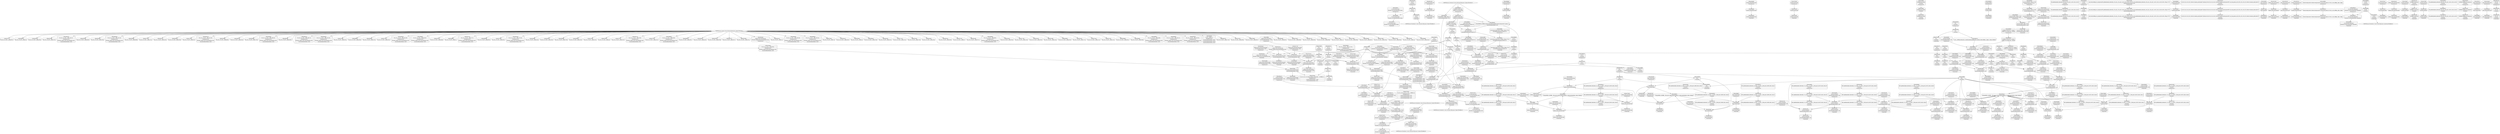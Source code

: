 digraph {
	CE0x454f070 [shape=record,shape=Mrecord,label="{CE0x454f070|avc_has_perm:tclass|Function::avc_has_perm&Arg::tclass::|*SummSource*}"]
	CE0x4561160 [shape=record,shape=Mrecord,label="{CE0x4561160|_call_void_mcount()_#3|*SummSource*}"]
	CE0x456afa0 [shape=record,shape=Mrecord,label="{CE0x456afa0|4:_i32,_:_CRE_0,2_|*MultipleSource*|security/selinux/hooks.c,5424|security/selinux/hooks.c,5419|security/selinux/hooks.c,5419}"]
	CE0x454ed90 [shape=record,shape=Mrecord,label="{CE0x454ed90|i16_25|*Constant*|*SummSink*}"]
	CE0x4561230 [shape=record,shape=Mrecord,label="{CE0x4561230|_call_void_mcount()_#3|*SummSink*}"]
	CE0x45a1420 [shape=record,shape=Mrecord,label="{CE0x45a1420|GLOBAL:current_task|Global_var:current_task}"]
	CE0x4ee2210 [shape=record,shape=Mrecord,label="{CE0x4ee2210|80:_i32,_112:_i8*,_:_CRE_17,18_}"]
	CE0x459af90 [shape=record,shape=Mrecord,label="{CE0x459af90|current_sid:tmp23|security/selinux/hooks.c,218|*SummSink*}"]
	CE0x455cee0 [shape=record,shape=Mrecord,label="{CE0x455cee0|i64_5|*Constant*}"]
	CE0x4571420 [shape=record,shape=Mrecord,label="{CE0x4571420|current_sid:sid|security/selinux/hooks.c,220|*SummSink*}"]
	CE0x455b1a0 [shape=record,shape=Mrecord,label="{CE0x455b1a0|selinux_sem_associate:tmp1}"]
	CE0x4556a80 [shape=record,shape=Mrecord,label="{CE0x4556a80|selinux_sem_associate:sem_perm1|security/selinux/hooks.c,5422|*SummSink*}"]
	CE0x4557700 [shape=record,shape=Mrecord,label="{CE0x4557700|selinux_sem_associate:sem_perm1|security/selinux/hooks.c,5422|*SummSource*}"]
	CE0x4570f70 [shape=record,shape=Mrecord,label="{CE0x4570f70|selinux_sem_associate:sem_perm|security/selinux/hooks.c,5419}"]
	CE0x45839a0 [shape=record,shape=Mrecord,label="{CE0x45839a0|current_sid:call|security/selinux/hooks.c,218|*SummSink*}"]
	CE0x4588450 [shape=record,shape=Mrecord,label="{CE0x4588450|current_sid:tmp10|security/selinux/hooks.c,218|*SummSource*}"]
	CE0x4587ec0 [shape=record,shape=Mrecord,label="{CE0x4587ec0|i64_4|*Constant*|*SummSink*}"]
	CE0x4557470 [shape=record,shape=Mrecord,label="{CE0x4557470|i8_4|*Constant*|*SummSource*}"]
	CE0x456cdd0 [shape=record,shape=Mrecord,label="{CE0x456cdd0|i64*_getelementptr_inbounds_(_11_x_i64_,_11_x_i64_*___llvm_gcov_ctr125,_i64_0,_i64_6)|*Constant*}"]
	CE0x45848a0 [shape=record,shape=Mrecord,label="{CE0x45848a0|current_sid:tmp14|security/selinux/hooks.c,218|*SummSink*}"]
	CE0x456d990 [shape=record,shape=Mrecord,label="{CE0x456d990|current_sid:if.then}"]
	CE0x459fc50 [shape=record,shape=Mrecord,label="{CE0x459fc50|i64*_getelementptr_inbounds_(_11_x_i64_,_11_x_i64_*___llvm_gcov_ctr125,_i64_0,_i64_8)|*Constant*}"]
	CE0x5933f10 [shape=record,shape=Mrecord,label="{CE0x5933f10|selinux_sem_associate:sem_perm|security/selinux/hooks.c,5419|*SummSink*}"]
	CE0x4581ef0 [shape=record,shape=Mrecord,label="{CE0x4581ef0|current_sid:tmp15|security/selinux/hooks.c,218|*SummSink*}"]
	CE0x4570250 [shape=record,shape=Mrecord,label="{CE0x4570250|80:_i32,_112:_i8*,_:_CRE_49,50_}"]
	CE0x455cc30 [shape=record,shape=Mrecord,label="{CE0x455cc30|current_sid:tobool1|security/selinux/hooks.c,218|*SummSource*}"]
	CE0x45a6fe0 [shape=record,shape=Mrecord,label="{CE0x45a6fe0|i64*_getelementptr_inbounds_(_11_x_i64_,_11_x_i64_*___llvm_gcov_ctr125,_i64_0,_i64_10)|*Constant*|*SummSink*}"]
	CE0x4566060 [shape=record,shape=Mrecord,label="{CE0x4566060|current_sid:tmp7|security/selinux/hooks.c,218|*SummSink*}"]
	CE0x45873d0 [shape=record,shape=Mrecord,label="{CE0x45873d0|current_sid:tmp5|security/selinux/hooks.c,218}"]
	CE0x4574fd0 [shape=record,shape=Mrecord,label="{CE0x4574fd0|80:_i32,_112:_i8*,_:_CRE_36,37_}"]
	CE0x456b010 [shape=record,shape=Mrecord,label="{CE0x456b010|4:_i32,_:_CRE_4,8_|*MultipleSource*|security/selinux/hooks.c,5424|security/selinux/hooks.c,5419|security/selinux/hooks.c,5419}"]
	CE0x4563780 [shape=record,shape=Mrecord,label="{CE0x4563780|current_sid:tmp3|*SummSink*}"]
	CE0x459b120 [shape=record,shape=Mrecord,label="{CE0x459b120|i32_1|*Constant*}"]
	CE0x456ea90 [shape=record,shape=Mrecord,label="{CE0x456ea90|80:_i32,_112:_i8*,_:_CRE_46,47_}"]
	CE0x45dd690 [shape=record,shape=Mrecord,label="{CE0x45dd690|get_current:tmp4|./arch/x86/include/asm/current.h,14|*SummSink*}"]
	CE0x459c7f0 [shape=record,shape=Mrecord,label="{CE0x459c7f0|i64*_getelementptr_inbounds_(_2_x_i64_,_2_x_i64_*___llvm_gcov_ctr98,_i64_0,_i64_0)|*Constant*|*SummSink*}"]
	CE0x45650d0 [shape=record,shape=Mrecord,label="{CE0x45650d0|_call_void_mcount()_#3}"]
	CE0x45563f0 [shape=record,shape=Mrecord,label="{CE0x45563f0|current_sid:land.lhs.true2}"]
	CE0x45509d0 [shape=record,shape=Mrecord,label="{CE0x45509d0|current_sid:tmp1|*SummSource*}"]
	CE0x4585820 [shape=record,shape=Mrecord,label="{CE0x4585820|i64_0|*Constant*|*SummSource*}"]
	CE0x459cc70 [shape=record,shape=Mrecord,label="{CE0x459cc70|current_sid:tmp24|security/selinux/hooks.c,220|*SummSource*}"]
	CE0x4565000 [shape=record,shape=Mrecord,label="{CE0x4565000|selinux_sem_associate:tmp3|*SummSink*}"]
	"CONST[source:0(mediator),value:2(dynamic)][purpose:{object}][SnkIdx:1]"
	CE0x45633a0 [shape=record,shape=Mrecord,label="{CE0x45633a0|i32_10|*Constant*|*SummSink*}"]
	CE0x4561760 [shape=record,shape=Mrecord,label="{CE0x4561760|selinux_sem_associate:tmp|*SummSink*}"]
	CE0x45751b0 [shape=record,shape=Mrecord,label="{CE0x45751b0|80:_i32,_112:_i8*,_:_CRE_38,39_}"]
	CE0x4570e40 [shape=record,shape=Mrecord,label="{CE0x4570e40|current_sid:do.end|*SummSink*}"]
	CE0x4579540 [shape=record,shape=Mrecord,label="{CE0x4579540|0:_i8,_8:_i32,_24:_%struct.selinux_audit_data*,_:_SCMRE_0,1_|*MultipleSource*|security/selinux/hooks.c, 5416|security/selinux/hooks.c,5421}"]
	CE0x457fd00 [shape=record,shape=Mrecord,label="{CE0x457fd00|GLOBAL:get_current|*Constant*|*SummSink*}"]
	CE0x4565730 [shape=record,shape=Mrecord,label="{CE0x4565730|80:_i32,_112:_i8*,_:_CRE_62,63_}"]
	"CONST[source:0(mediator),value:2(dynamic)][purpose:{subject}][SrcIdx:3]"
	CE0x45755d0 [shape=record,shape=Mrecord,label="{CE0x45755d0|selinux_sem_associate:tmp|*SummSource*}"]
	CE0x45782b0 [shape=record,shape=Mrecord,label="{CE0x45782b0|80:_i32,_112:_i8*,_:_CRE_65,66_}"]
	CE0x459a4b0 [shape=record,shape=Mrecord,label="{CE0x459a4b0|current_sid:security|security/selinux/hooks.c,218|*SummSink*}"]
	CE0x456d920 [shape=record,shape=Mrecord,label="{CE0x456d920|current_sid:bb|*SummSink*}"]
	CE0x4571b80 [shape=record,shape=Mrecord,label="{CE0x4571b80|80:_i32,_112:_i8*,_:_CRE_1,2_}"]
	CE0x4560b70 [shape=record,shape=Mrecord,label="{CE0x4560b70|i64*_getelementptr_inbounds_(_2_x_i64_,_2_x_i64_*___llvm_gcov_ctr98,_i64_0,_i64_1)|*Constant*|*SummSource*}"]
	CE0x4554890 [shape=record,shape=Mrecord,label="{CE0x4554890|_ret_i32_%call3,_!dbg_!27729|security/selinux/hooks.c,5424|*SummSink*}"]
	CE0x455b310 [shape=record,shape=Mrecord,label="{CE0x455b310|current_sid:tmp|*SummSource*}"]
	CE0x45a63a0 [shape=record,shape=Mrecord,label="{CE0x45a63a0|current_sid:tmp18|security/selinux/hooks.c,218}"]
	CE0x457f7b0 [shape=record,shape=Mrecord,label="{CE0x457f7b0|current_sid:call4|security/selinux/hooks.c,218|*SummSink*}"]
	CE0x455b130 [shape=record,shape=Mrecord,label="{CE0x455b130|i64_1|*Constant*}"]
	CE0x456c050 [shape=record,shape=Mrecord,label="{CE0x456c050|i64_0|*Constant*}"]
	CE0x4578080 [shape=record,shape=Mrecord,label="{CE0x4578080|80:_i32,_112:_i8*,_:_CRE_63,64_}"]
	CE0x455e6d0 [shape=record,shape=Mrecord,label="{CE0x455e6d0|80:_i32,_112:_i8*,_:_CRE_56,57_}"]
	CE0x5a65bb0 [shape=record,shape=Mrecord,label="{CE0x5a65bb0|selinux_sem_associate:tmp1|*SummSource*}"]
	CE0x4582ab0 [shape=record,shape=Mrecord,label="{CE0x4582ab0|i8*_getelementptr_inbounds_(_25_x_i8_,_25_x_i8_*_.str3,_i32_0,_i32_0)|*Constant*}"]
	CE0x45866e0 [shape=record,shape=Mrecord,label="{CE0x45866e0|i32_78|*Constant*}"]
	CE0x459ef20 [shape=record,shape=Mrecord,label="{CE0x459ef20|get_current:tmp2}"]
	CE0x4599e70 [shape=record,shape=Mrecord,label="{CE0x4599e70|i32_22|*Constant*|*SummSource*}"]
	CE0x4572460 [shape=record,shape=Mrecord,label="{CE0x4572460|80:_i32,_112:_i8*,_:_CRE_23,24_}"]
	CE0x456be40 [shape=record,shape=Mrecord,label="{CE0x456be40|i64_2|*Constant*|*SummSource*}"]
	CE0x4556460 [shape=record,shape=Mrecord,label="{CE0x4556460|current_sid:land.lhs.true2|*SummSource*}"]
	CE0x45752a0 [shape=record,shape=Mrecord,label="{CE0x45752a0|80:_i32,_112:_i8*,_:_CRE_39,40_}"]
	CE0x45850d0 [shape=record,shape=Mrecord,label="{CE0x45850d0|current_sid:tmp4|security/selinux/hooks.c,218|*SummSource*}"]
	CE0x45a66d0 [shape=record,shape=Mrecord,label="{CE0x45a66d0|current_sid:tmp18|security/selinux/hooks.c,218|*SummSink*}"]
	CE0x459a800 [shape=record,shape=Mrecord,label="{CE0x459a800|current_sid:tmp22|security/selinux/hooks.c,218}"]
	CE0x4569290 [shape=record,shape=Mrecord,label="{CE0x4569290|_ret_i32_%retval.0,_!dbg_!27728|security/selinux/avc.c,775|*SummSource*}"]
	CE0x459f8e0 [shape=record,shape=Mrecord,label="{CE0x459f8e0|i1_true|*Constant*|*SummSink*}"]
	CE0x457a6d0 [shape=record,shape=Mrecord,label="{CE0x457a6d0|_call_void_lockdep_rcu_suspicious(i8*_getelementptr_inbounds_(_25_x_i8_,_25_x_i8_*_.str3,_i32_0,_i32_0),_i32_218,_i8*_getelementptr_inbounds_(_45_x_i8_,_45_x_i8_*_.str12,_i32_0,_i32_0))_#10,_!dbg_!27727|security/selinux/hooks.c,218|*SummSource*}"]
	CE0x456c150 [shape=record,shape=Mrecord,label="{CE0x456c150|i64_3|*Constant*|*SummSource*}"]
	CE0x4563930 [shape=record,shape=Mrecord,label="{CE0x4563930|i32_1|*Constant*|*SummSource*}"]
	CE0x455f570 [shape=record,shape=Mrecord,label="{CE0x455f570|i64*_getelementptr_inbounds_(_2_x_i64_,_2_x_i64_*___llvm_gcov_ctr319,_i64_0,_i64_1)|*Constant*|*SummSink*}"]
	CE0x45616f0 [shape=record,shape=Mrecord,label="{CE0x45616f0|80:_i32,_112:_i8*,_:_CRE_3,4_}"]
	CE0x45a0ff0 [shape=record,shape=Mrecord,label="{CE0x45a0ff0|current_sid:call|security/selinux/hooks.c,218}"]
	CE0x454f000 [shape=record,shape=Mrecord,label="{CE0x454f000|avc_has_perm:tclass|Function::avc_has_perm&Arg::tclass::}"]
	CE0x5a65b40 [shape=record,shape=Mrecord,label="{CE0x5a65b40|i64_1|*Constant*|*SummSink*}"]
	CE0x45b7cb0 [shape=record,shape=Mrecord,label="{CE0x45b7cb0|get_current:tmp3|*SummSink*}"]
	CE0x456e690 [shape=record,shape=Mrecord,label="{CE0x456e690|80:_i32,_112:_i8*,_:_CRE_42,43_}"]
	CE0x45508f0 [shape=record,shape=Mrecord,label="{CE0x45508f0|i64_1|*Constant*}"]
	CE0x459eba0 [shape=record,shape=Mrecord,label="{CE0x459eba0|GLOBAL:current_task|Global_var:current_task|*SummSink*}"]
	CE0x457a740 [shape=record,shape=Mrecord,label="{CE0x457a740|_call_void_lockdep_rcu_suspicious(i8*_getelementptr_inbounds_(_25_x_i8_,_25_x_i8_*_.str3,_i32_0,_i32_0),_i32_218,_i8*_getelementptr_inbounds_(_45_x_i8_,_45_x_i8_*_.str12,_i32_0,_i32_0))_#10,_!dbg_!27727|security/selinux/hooks.c,218|*SummSink*}"]
	CE0x45c5b40 [shape=record,shape=Mrecord,label="{CE0x45c5b40|i64*_getelementptr_inbounds_(_2_x_i64_,_2_x_i64_*___llvm_gcov_ctr98,_i64_0,_i64_0)|*Constant*|*SummSource*}"]
	CE0x4566630 [shape=record,shape=Mrecord,label="{CE0x4566630|GLOBAL:current_sid.__warned|Global_var:current_sid.__warned|*SummSource*}"]
	CE0x45b73f0 [shape=record,shape=Mrecord,label="{CE0x45b73f0|get_current:tmp|*SummSource*}"]
	CE0x4578770 [shape=record,shape=Mrecord,label="{CE0x4578770|80:_i32,_112:_i8*,_:_CRE_69,70_}"]
	CE0x45789f0 [shape=record,shape=Mrecord,label="{CE0x45789f0|current_sid:tmp2|*SummSink*}"]
	CE0x4566230 [shape=record,shape=Mrecord,label="{CE0x4566230|80:_i32,_112:_i8*,_:_CRE_5,6_}"]
	CE0x45855b0 [shape=record,shape=Mrecord,label="{CE0x45855b0|GLOBAL:__llvm_gcov_ctr125|Global_var:__llvm_gcov_ctr125|*SummSource*}"]
	CE0x4561040 [shape=record,shape=Mrecord,label="{CE0x4561040|80:_i32,_112:_i8*,_:_CRE_29,30_}"]
	CE0x4587f60 [shape=record,shape=Mrecord,label="{CE0x4587f60|current_sid:tmp9|security/selinux/hooks.c,218}"]
	CE0x4588160 [shape=record,shape=Mrecord,label="{CE0x4588160|current_sid:tmp9|security/selinux/hooks.c,218|*SummSink*}"]
	CE0x45704b0 [shape=record,shape=Mrecord,label="{CE0x45704b0|80:_i32,_112:_i8*,_:_CRE_51,52_}"]
	CE0x45d9800 [shape=record,shape=Mrecord,label="{CE0x45d9800|get_current:tmp}"]
	CE0x4585430 [shape=record,shape=Mrecord,label="{CE0x4585430|GLOBAL:__llvm_gcov_ctr125|Global_var:__llvm_gcov_ctr125}"]
	CE0x4562520 [shape=record,shape=Mrecord,label="{CE0x4562520|80:_i32,_112:_i8*,_:_CRE_144,152_|*MultipleSource*|Function::selinux_sem_associate&Arg::sma::|security/selinux/hooks.c,5419}"]
	CE0x45e8150 [shape=record,shape=Mrecord,label="{CE0x45e8150|get_current:tmp1}"]
	CE0x45a73e0 [shape=record,shape=Mrecord,label="{CE0x45a73e0|current_sid:tmp20|security/selinux/hooks.c,218|*SummSink*}"]
	CE0x45659d0 [shape=record,shape=Mrecord,label="{CE0x45659d0|current_sid:tmp6|security/selinux/hooks.c,218|*SummSink*}"]
	CE0x4561860 [shape=record,shape=Mrecord,label="{CE0x4561860|get_current:tmp1|*SummSource*}"]
	CE0x4578180 [shape=record,shape=Mrecord,label="{CE0x4578180|80:_i32,_112:_i8*,_:_CRE_64,65_}"]
	CE0x455a200 [shape=record,shape=Mrecord,label="{CE0x455a200|80:_i32,_112:_i8*,_:_CRE_35,36_}"]
	CE0x45a6c80 [shape=record,shape=Mrecord,label="{CE0x45a6c80|current_sid:tmp19|security/selinux/hooks.c,218|*SummSource*}"]
	CE0x45a70c0 [shape=record,shape=Mrecord,label="{CE0x45a70c0|current_sid:tmp20|security/selinux/hooks.c,218}"]
	CE0x4577db0 [shape=record,shape=Mrecord,label="{CE0x4577db0|selinux_sem_associate:call|security/selinux/hooks.c,5417|*SummSource*}"]
	CE0x4578c90 [shape=record,shape=Mrecord,label="{CE0x4578c90|i32_1|*Constant*}"]
	CE0x456c880 [shape=record,shape=Mrecord,label="{CE0x456c880|current_sid:tmp11|security/selinux/hooks.c,218|*SummSink*}"]
	CE0x456c0e0 [shape=record,shape=Mrecord,label="{CE0x456c0e0|i64_3|*Constant*}"]
	CE0x4556640 [shape=record,shape=Mrecord,label="{CE0x4556640|current_sid:do.body|*SummSink*}"]
	CE0x4564290 [shape=record,shape=Mrecord,label="{CE0x4564290|80:_i32,_112:_i8*,_:_CRE_120,128_|*MultipleSource*|Function::selinux_sem_associate&Arg::sma::|security/selinux/hooks.c,5419}"]
	CE0x4578640 [shape=record,shape=Mrecord,label="{CE0x4578640|80:_i32,_112:_i8*,_:_CRE_68,69_}"]
	CE0x45a6b50 [shape=record,shape=Mrecord,label="{CE0x45a6b50|i64*_getelementptr_inbounds_(_11_x_i64_,_11_x_i64_*___llvm_gcov_ctr125,_i64_0,_i64_10)|*Constant*}"]
	CE0x4577320 [shape=record,shape=Mrecord,label="{CE0x4577320|80:_i32,_112:_i8*,_:_CRE_13,14_}"]
	CE0x45b2ba0 [shape=record,shape=Mrecord,label="{CE0x45b2ba0|get_current:tmp3}"]
	CE0x4561320 [shape=record,shape=Mrecord,label="{CE0x4561320|selinux_sem_associate:call|security/selinux/hooks.c,5417}"]
	CE0x4559770 [shape=record,shape=Mrecord,label="{CE0x4559770|selinux_sem_associate:ad|security/selinux/hooks.c, 5416|*SummSink*}"]
	CE0x4572e50 [shape=record,shape=Mrecord,label="{CE0x4572e50|selinux_sem_associate:tmp4|security/selinux/hooks.c,5419|*SummSink*}"]
	CE0x4575d00 [shape=record,shape=Mrecord,label="{CE0x4575d00|_ret_i32_%tmp24,_!dbg_!27742|security/selinux/hooks.c,220|*SummSource*}"]
	CE0x456e440 [shape=record,shape=Mrecord,label="{CE0x456e440|selinux_sem_associate:tmp2|*SummSource*}"]
	CE0x45885d0 [shape=record,shape=Mrecord,label="{CE0x45885d0|current_sid:tmp10|security/selinux/hooks.c,218|*SummSink*}"]
	CE0x455a110 [shape=record,shape=Mrecord,label="{CE0x455a110|80:_i32,_112:_i8*,_:_CRE_34,35_}"]
	CE0x4582760 [shape=record,shape=Mrecord,label="{CE0x4582760|i8_1|*Constant*}"]
	CE0x4550c00 [shape=record,shape=Mrecord,label="{CE0x4550c00|current_sid:tmp|*SummSink*}"]
	CE0x455e5a0 [shape=record,shape=Mrecord,label="{CE0x455e5a0|80:_i32,_112:_i8*,_:_CRE_55,56_}"]
	CE0x4572a00 [shape=record,shape=Mrecord,label="{CE0x4572a00|80:_i32,_112:_i8*,_:_CRE_9,10_}"]
	CE0x4569110 [shape=record,shape=Mrecord,label="{CE0x4569110|avc_has_perm:auditdata|Function::avc_has_perm&Arg::auditdata::|*SummSink*}"]
	CE0x456a610 [shape=record,shape=Mrecord,label="{CE0x456a610|selinux_sem_associate:sid2|security/selinux/hooks.c,5424}"]
	CE0x459abf0 [shape=record,shape=Mrecord,label="{CE0x459abf0|current_sid:tmp22|security/selinux/hooks.c,218|*SummSink*}"]
	CE0x4561cd0 [shape=record,shape=Mrecord,label="{CE0x4561cd0|i64*_getelementptr_inbounds_(_2_x_i64_,_2_x_i64_*___llvm_gcov_ctr98,_i64_0,_i64_1)|*Constant*}"]
	CE0x4562700 [shape=record,shape=Mrecord,label="{CE0x4562700|80:_i32,_112:_i8*,_:_CRE_152,160_|*MultipleSource*|Function::selinux_sem_associate&Arg::sma::|security/selinux/hooks.c,5419}"]
	CE0x4598bc0 [shape=record,shape=Mrecord,label="{CE0x4598bc0|current_sid:tmp17|security/selinux/hooks.c,218}"]
	CE0x455c5f0 [shape=record,shape=Mrecord,label="{CE0x455c5f0|i32_10|*Constant*}"]
	CE0x45a7050 [shape=record,shape=Mrecord,label="{CE0x45a7050|current_sid:tmp19|security/selinux/hooks.c,218|*SummSink*}"]
	CE0x4576ac0 [shape=record,shape=Mrecord,label="{CE0x4576ac0|i32_(i32,_i32,_i16,_i32,_%struct.common_audit_data*)*_bitcast_(i32_(i32,_i32,_i16,_i32,_%struct.common_audit_data.495*)*_avc_has_perm_to_i32_(i32,_i32,_i16,_i32,_%struct.common_audit_data*)*)|*Constant*|*SummSink*}"]
	CE0x459cfb0 [shape=record,shape=Mrecord,label="{CE0x459cfb0|get_current:bb|*SummSource*}"]
	CE0x459e900 [shape=record,shape=Mrecord,label="{CE0x459e900|GLOBAL:current_task|Global_var:current_task|*SummSource*}"]
	CE0x456a300 [shape=record,shape=Mrecord,label="{CE0x456a300|selinux_sem_associate:ipc_id|security/selinux/hooks.c,5422|*SummSource*}"]
	CE0x45732c0 [shape=record,shape=Mrecord,label="{CE0x45732c0|avc_has_perm:tsid|Function::avc_has_perm&Arg::tsid::}"]
	CE0x455d410 [shape=record,shape=Mrecord,label="{CE0x455d410|i64_4|*Constant*}"]
	CE0x457a350 [shape=record,shape=Mrecord,label="{CE0x457a350|i8_1|*Constant*|*SummSink*}"]
	CE0x459ef90 [shape=record,shape=Mrecord,label="{CE0x459ef90|get_current:tmp2|*SummSource*}"]
	CE0x45783e0 [shape=record,shape=Mrecord,label="{CE0x45783e0|80:_i32,_112:_i8*,_:_CRE_66,67_}"]
	CE0x456e780 [shape=record,shape=Mrecord,label="{CE0x456e780|80:_i32,_112:_i8*,_:_CRE_43,44_}"]
	CE0x454f110 [shape=record,shape=Mrecord,label="{CE0x454f110|avc_has_perm:tclass|Function::avc_has_perm&Arg::tclass::|*SummSink*}"]
	CE0x4560e60 [shape=record,shape=Mrecord,label="{CE0x4560e60|80:_i32,_112:_i8*,_:_CRE_27,28_}"]
	CE0x454ec60 [shape=record,shape=Mrecord,label="{CE0x454ec60|i16_25|*Constant*|*SummSource*}"]
	CE0x4562fe0 [shape=record,shape=Mrecord,label="{CE0x4562fe0|80:_i32,_112:_i8*,_:_CRE_188,192_|*MultipleSource*|Function::selinux_sem_associate&Arg::sma::|security/selinux/hooks.c,5419}"]
	CE0x4570c00 [shape=record,shape=Mrecord,label="{CE0x4570c00|current_sid:do.end}"]
	CE0x45653a0 [shape=record,shape=Mrecord,label="{CE0x45653a0|80:_i32,_112:_i8*,_:_CRE_59,60_}"]
	CE0x45529e0 [shape=record,shape=Mrecord,label="{CE0x45529e0|selinux_sem_associate:bb}"]
	CE0x45735a0 [shape=record,shape=Mrecord,label="{CE0x45735a0|i16_25|*Constant*}"]
	CE0x5933dc0 [shape=record,shape=Mrecord,label="{CE0x5933dc0|selinux_sem_associate:sma|Function::selinux_sem_associate&Arg::sma::|*SummSource*}"]
	CE0x45a1be0 [shape=record,shape=Mrecord,label="{CE0x45a1be0|i64*_getelementptr_inbounds_(_11_x_i64_,_11_x_i64_*___llvm_gcov_ctr125,_i64_0,_i64_1)|*Constant*}"]
	CE0x4574030 [shape=record,shape=Mrecord,label="{CE0x4574030|i64*_getelementptr_inbounds_(_11_x_i64_,_11_x_i64_*___llvm_gcov_ctr125,_i64_0,_i64_0)|*Constant*|*SummSource*}"]
	CE0x4579ef0 [shape=record,shape=Mrecord,label="{CE0x4579ef0|selinux_sem_associate:type|security/selinux/hooks.c,5421|*SummSink*}"]
	CE0x4562ac0 [shape=record,shape=Mrecord,label="{CE0x4562ac0|80:_i32,_112:_i8*,_:_CRE_168,176_|*MultipleSource*|Function::selinux_sem_associate&Arg::sma::|security/selinux/hooks.c,5419}"]
	CE0x4564440 [shape=record,shape=Mrecord,label="{CE0x4564440|80:_i32,_112:_i8*,_:_CRE_128,136_|*MultipleSource*|Function::selinux_sem_associate&Arg::sma::|security/selinux/hooks.c,5419}"]
	CE0x4579c40 [shape=record,shape=Mrecord,label="{CE0x4579c40|selinux_sem_associate:type|security/selinux/hooks.c,5421}"]
	CE0x4570380 [shape=record,shape=Mrecord,label="{CE0x4570380|80:_i32,_112:_i8*,_:_CRE_50,51_}"]
	CE0x456b730 [shape=record,shape=Mrecord,label="{CE0x456b730|selinux_sem_associate:tmp7|security/selinux/hooks.c,5424|*SummSink*}"]
	CE0x45b3340 [shape=record,shape=Mrecord,label="{CE0x45b3340|_call_void_mcount()_#3|*SummSource*}"]
	CE0x4589130 [shape=record,shape=Mrecord,label="{CE0x4589130|0:_i8,_:_GCMR_current_sid.__warned_internal_global_i8_0,_section_.data.unlikely_,_align_1:_elem_0:default:}"]
	CE0x4560f50 [shape=record,shape=Mrecord,label="{CE0x4560f50|80:_i32,_112:_i8*,_:_CRE_28,29_}"]
	CE0x456bf70 [shape=record,shape=Mrecord,label="{CE0x456bf70|i64_2|*Constant*|*SummSink*}"]
	CE0x45dc850 [shape=record,shape=Mrecord,label="{CE0x45dc850|get_current:tmp|*SummSink*}"]
	CE0x4559e40 [shape=record,shape=Mrecord,label="{CE0x4559e40|80:_i32,_112:_i8*,_:_CRE_31,32_}"]
	CE0x454e580 [shape=record,shape=Mrecord,label="{CE0x454e580|selinux_sem_associate:tmp6|security/selinux/hooks.c,5422|*SummSink*}"]
	CE0x4571850 [shape=record,shape=Mrecord,label="{CE0x4571850|0:_i32,_4:_i32,_8:_i32,_12:_i32,_:_CMRE_4,8_|*MultipleSource*|security/selinux/hooks.c,218|security/selinux/hooks.c,218|security/selinux/hooks.c,220}"]
	CE0x459f050 [shape=record,shape=Mrecord,label="{CE0x459f050|i64*_getelementptr_inbounds_(_11_x_i64_,_11_x_i64_*___llvm_gcov_ctr125,_i64_0,_i64_1)|*Constant*|*SummSource*}"]
	CE0x45566b0 [shape=record,shape=Mrecord,label="{CE0x45566b0|current_sid:land.lhs.true}"]
	CE0x45987f0 [shape=record,shape=Mrecord,label="{CE0x45987f0|i64*_getelementptr_inbounds_(_11_x_i64_,_11_x_i64_*___llvm_gcov_ctr125,_i64_0,_i64_9)|*Constant*}"]
	CE0x4572550 [shape=record,shape=Mrecord,label="{CE0x4572550|80:_i32,_112:_i8*,_:_CRE_24,25_}"]
	CE0x45a1e20 [shape=record,shape=Mrecord,label="{CE0x45a1e20|current_sid:tmp1|*SummSink*}"]
	CE0x4586bd0 [shape=record,shape=Mrecord,label="{CE0x4586bd0|current_sid:cred|security/selinux/hooks.c,218|*SummSink*}"]
	CE0x454eb70 [shape=record,shape=Mrecord,label="{CE0x454eb70|avc_has_perm:tsid|Function::avc_has_perm&Arg::tsid::|*SummSink*}"]
	CE0x456d310 [shape=record,shape=Mrecord,label="{CE0x456d310|i64*_getelementptr_inbounds_(_11_x_i64_,_11_x_i64_*___llvm_gcov_ctr125,_i64_0,_i64_6)|*Constant*|*SummSink*}"]
	CE0x45631c0 [shape=record,shape=Mrecord,label="{CE0x45631c0|i32_10|*Constant*|*SummSource*}"]
	CE0x4551760 [shape=record,shape=Mrecord,label="{CE0x4551760|selinux_sem_associate:bb|*SummSink*}"]
	CE0x455fba0 [shape=record,shape=Mrecord,label="{CE0x455fba0|_ret_%struct.task_struct*_%tmp4,_!dbg_!27714|./arch/x86/include/asm/current.h,14}"]
	CE0x45a7240 [shape=record,shape=Mrecord,label="{CE0x45a7240|current_sid:tmp20|security/selinux/hooks.c,218|*SummSource*}"]
	CE0x4586f10 [shape=record,shape=Mrecord,label="{CE0x4586f10|_call_void_mcount()_#3}"]
	CE0x45dd880 [shape=record,shape=Mrecord,label="{CE0x45dd880|%struct.task_struct*_(%struct.task_struct**)*_asm_movq_%gs:$_1:P_,$0_,_r,im,_dirflag_,_fpsr_,_flags_|*SummSource*}"]
	CE0x4562e00 [shape=record,shape=Mrecord,label="{CE0x4562e00|80:_i32,_112:_i8*,_:_CRE_184,188_|*MultipleSource*|Function::selinux_sem_associate&Arg::sma::|security/selinux/hooks.c,5419}"]
	CE0x456d7b0 [shape=record,shape=Mrecord,label="{CE0x456d7b0|current_sid:bb}"]
	CE0x4566ef0 [shape=record,shape=Mrecord,label="{CE0x4566ef0|80:_i32,_112:_i8*,_:_CRE_96,100_|*MultipleSource*|Function::selinux_sem_associate&Arg::sma::|security/selinux/hooks.c,5419}"]
	CE0x45a65a0 [shape=record,shape=Mrecord,label="{CE0x45a65a0|current_sid:tmp18|security/selinux/hooks.c,218|*SummSource*}"]
	CE0x4568cc0 [shape=record,shape=Mrecord,label="{CE0x4568cc0|avc_has_perm:requested|Function::avc_has_perm&Arg::requested::|*SummSource*}"]
	CE0x4576c30 [shape=record,shape=Mrecord,label="{CE0x4576c30|avc_has_perm:entry}"]
	CE0x4574440 [shape=record,shape=Mrecord,label="{CE0x4574440|_ret_i32_%tmp24,_!dbg_!27742|security/selinux/hooks.c,220}"]
	CE0x4553cb0 [shape=record,shape=Mrecord,label="{CE0x4553cb0|selinux_sem_associate:entry|*SummSink*}"]
	CE0x62d05f0 [shape=record,shape=Mrecord,label="{CE0x62d05f0|selinux_sem_associate:tmp3|*SummSource*}"]
	CE0x459a440 [shape=record,shape=Mrecord,label="{CE0x459a440|current_sid:security|security/selinux/hooks.c,218|*SummSource*}"]
	CE0x4570120 [shape=record,shape=Mrecord,label="{CE0x4570120|80:_i32,_112:_i8*,_:_CRE_48,49_}"]
	CE0x4568920 [shape=record,shape=Mrecord,label="{CE0x4568920|i32_64|*Constant*|*SummSink*}"]
	CE0x456c1f0 [shape=record,shape=Mrecord,label="{CE0x456c1f0|i64_3|*Constant*|*SummSink*}"]
	CE0x45572e0 [shape=record,shape=Mrecord,label="{CE0x45572e0|i8_4|*Constant*}"]
	CE0x45a3cf0 [shape=record,shape=Mrecord,label="{CE0x45a3cf0|current_sid:call4|security/selinux/hooks.c,218}"]
	"CONST[source:1(input),value:2(dynamic)][purpose:{object}][SrcIdx:1]"
	CE0x45d9870 [shape=record,shape=Mrecord,label="{CE0x45d9870|COLLAPSED:_GCMRE___llvm_gcov_ctr98_internal_global_2_x_i64_zeroinitializer:_elem_0:default:}"]
	CE0x45849d0 [shape=record,shape=Mrecord,label="{CE0x45849d0|i1_true|*Constant*}"]
	CE0x455efe0 [shape=record,shape=Mrecord,label="{CE0x455efe0|current_sid:if.end|*SummSource*}"]
	CE0x4569f00 [shape=record,shape=Mrecord,label="{CE0x4569f00|selinux_sem_associate:u|security/selinux/hooks.c,5422|*SummSink*}"]
	CE0x45667b0 [shape=record,shape=Mrecord,label="{CE0x45667b0|GLOBAL:current_sid.__warned|Global_var:current_sid.__warned|*SummSink*}"]
	CE0x4568660 [shape=record,shape=Mrecord,label="{CE0x4568660|avc_has_perm:ssid|Function::avc_has_perm&Arg::ssid::}"]
	CE0x45b7600 [shape=record,shape=Mrecord,label="{CE0x45b7600|i64*_getelementptr_inbounds_(_2_x_i64_,_2_x_i64_*___llvm_gcov_ctr98,_i64_0,_i64_1)|*Constant*|*SummSink*}"]
	CE0x5c0e9b0 [shape=record,shape=Mrecord,label="{CE0x5c0e9b0|80:_i32,_112:_i8*,_:_CRE_0,1_}"]
	CE0x4551850 [shape=record,shape=Mrecord,label="{CE0x4551850|selinux_sem_associate:bb|*SummSource*}"]
	CE0x45a3f80 [shape=record,shape=Mrecord,label="{CE0x45a3f80|current_sid:call4|security/selinux/hooks.c,218|*SummSource*}"]
	CE0x455c720 [shape=record,shape=Mrecord,label="{CE0x455c720|80:_i32,_112:_i8*,_:_CRE_72,73_|*MultipleSource*|Function::selinux_sem_associate&Arg::sma::|security/selinux/hooks.c,5419}"]
	CE0x4557b10 [shape=record,shape=Mrecord,label="{CE0x4557b10|i32_(i32,_i32,_i16,_i32,_%struct.common_audit_data*)*_bitcast_(i32_(i32,_i32,_i16,_i32,_%struct.common_audit_data.495*)*_avc_has_perm_to_i32_(i32,_i32,_i16,_i32,_%struct.common_audit_data*)*)|*Constant*}"]
	CE0x456b930 [shape=record,shape=Mrecord,label="{CE0x456b930|_ret_i32_%call3,_!dbg_!27729|security/selinux/hooks.c,5424|*SummSource*}"]
	CE0x4584360 [shape=record,shape=Mrecord,label="{CE0x4584360|current_sid:tmp13|security/selinux/hooks.c,218|*SummSink*}"]
	CE0x45654d0 [shape=record,shape=Mrecord,label="{CE0x45654d0|80:_i32,_112:_i8*,_:_CRE_60,61_}"]
	CE0x4573200 [shape=record,shape=Mrecord,label="{CE0x4573200|avc_has_perm:ssid|Function::avc_has_perm&Arg::ssid::|*SummSink*}"]
	CE0x4568c20 [shape=record,shape=Mrecord,label="{CE0x4568c20|avc_has_perm:requested|Function::avc_has_perm&Arg::requested::}"]
	CE0x4576220 [shape=record,shape=Mrecord,label="{CE0x4576220|selinux_sem_associate:key|security/selinux/hooks.c,5422|*SummSource*}"]
	CE0x4575390 [shape=record,shape=Mrecord,label="{CE0x4575390|80:_i32,_112:_i8*,_:_CRE_40,41_}"]
	CE0x45a04d0 [shape=record,shape=Mrecord,label="{CE0x45a04d0|i64*_getelementptr_inbounds_(_11_x_i64_,_11_x_i64_*___llvm_gcov_ctr125,_i64_0,_i64_8)|*Constant*|*SummSource*}"]
	CE0x4554410 [shape=record,shape=Mrecord,label="{CE0x4554410|selinux_sem_associate:entry|*SummSource*}"]
	CE0x457f8e0 [shape=record,shape=Mrecord,label="{CE0x457f8e0|GLOBAL:get_current|*Constant*}"]
	CE0x45744e0 [shape=record,shape=Mrecord,label="{CE0x45744e0|_ret_i32_%tmp24,_!dbg_!27742|security/selinux/hooks.c,220|*SummSink*}"]
	CE0x45874d0 [shape=record,shape=Mrecord,label="{CE0x45874d0|current_sid:tmp5|security/selinux/hooks.c,218|*SummSource*}"]
	CE0x459cae0 [shape=record,shape=Mrecord,label="{CE0x459cae0|current_sid:tmp24|security/selinux/hooks.c,220}"]
	CE0x4583900 [shape=record,shape=Mrecord,label="{CE0x4583900|current_sid:call|security/selinux/hooks.c,218|*SummSource*}"]
	CE0x456d060 [shape=record,shape=Mrecord,label="{CE0x456d060|i64*_getelementptr_inbounds_(_11_x_i64_,_11_x_i64_*___llvm_gcov_ctr125,_i64_0,_i64_6)|*Constant*|*SummSource*}"]
	CE0x4569d90 [shape=record,shape=Mrecord,label="{CE0x4569d90|selinux_sem_associate:u|security/selinux/hooks.c,5422|*SummSource*}"]
	CE0x45a79c0 [shape=record,shape=Mrecord,label="{CE0x45a79c0|current_sid:tmp21|security/selinux/hooks.c,218|*SummSource*}"]
	CE0x45824b0 [shape=record,shape=Mrecord,label="{CE0x45824b0|current_sid:tmp16|security/selinux/hooks.c,218|*SummSource*}"]
	CE0x45697e0 [shape=record,shape=Mrecord,label="{CE0x45697e0|_ret_i32_%call3,_!dbg_!27729|security/selinux/hooks.c,5424}"]
	CE0x4579d50 [shape=record,shape=Mrecord,label="{CE0x4579d50|selinux_sem_associate:type|security/selinux/hooks.c,5421|*SummSource*}"]
	CE0x455d2a0 [shape=record,shape=Mrecord,label="{CE0x455d2a0|i64_5|*Constant*|*SummSink*}"]
	CE0x45636e0 [shape=record,shape=Mrecord,label="{CE0x45636e0|current_sid:tmp3|*SummSource*}"]
	CE0x45a1310 [shape=record,shape=Mrecord,label="{CE0x45a1310|%struct.task_struct*_(%struct.task_struct**)*_asm_movq_%gs:$_1:P_,$0_,_r,im,_dirflag_,_fpsr_,_flags_|*SummSink*}"]
	CE0x4562c60 [shape=record,shape=Mrecord,label="{CE0x4562c60|80:_i32,_112:_i8*,_:_CRE_176,184_|*MultipleSource*|Function::selinux_sem_associate&Arg::sma::|security/selinux/hooks.c,5419}"]
	CE0x4561440 [shape=record,shape=Mrecord,label="{CE0x4561440|get_current:tmp1|*SummSink*}"]
	CE0x459a980 [shape=record,shape=Mrecord,label="{CE0x459a980|current_sid:tmp22|security/selinux/hooks.c,218|*SummSource*}"]
	CE0x456aac0 [shape=record,shape=Mrecord,label="{CE0x456aac0|selinux_sem_associate:sid2|security/selinux/hooks.c,5424|*SummSink*}"]
	CE0x4589600 [shape=record,shape=Mrecord,label="{CE0x4589600|current_sid:tmp8|security/selinux/hooks.c,218|*SummSink*}"]
	CE0x45842f0 [shape=record,shape=Mrecord,label="{CE0x45842f0|current_sid:tmp13|security/selinux/hooks.c,218|*SummSource*}"]
	CE0x459d260 [shape=record,shape=Mrecord,label="{CE0x459d260|i64*_getelementptr_inbounds_(_2_x_i64_,_2_x_i64_*___llvm_gcov_ctr98,_i64_0,_i64_0)|*Constant*}"]
	CE0x45514d0 [shape=record,shape=Mrecord,label="{CE0x45514d0|GLOBAL:current_sid|*Constant*|*SummSink*}"]
	CE0x4582200 [shape=record,shape=Mrecord,label="{CE0x4582200|current_sid:tmp16|security/selinux/hooks.c,218}"]
	CE0x4565600 [shape=record,shape=Mrecord,label="{CE0x4565600|80:_i32,_112:_i8*,_:_CRE_61,62_}"]
	CE0x4587540 [shape=record,shape=Mrecord,label="{CE0x4587540|current_sid:tmp5|security/selinux/hooks.c,218|*SummSink*}"]
	CE0x456b580 [shape=record,shape=Mrecord,label="{CE0x456b580|selinux_sem_associate:tmp7|security/selinux/hooks.c,5424|*SummSource*}"]
	CE0x4551590 [shape=record,shape=Mrecord,label="{CE0x4551590|current_sid:entry}"]
	CE0x4551df0 [shape=record,shape=Mrecord,label="{CE0x4551df0|selinux_sem_associate:entry}"]
	CE0x4586b30 [shape=record,shape=Mrecord,label="{CE0x4586b30|current_sid:cred|security/selinux/hooks.c,218|*SummSource*}"]
	CE0x4565890 [shape=record,shape=Mrecord,label="{CE0x4565890|current_sid:tmp6|security/selinux/hooks.c,218|*SummSource*}"]
	CE0x4588900 [shape=record,shape=Mrecord,label="{CE0x4588900|current_sid:tmp11|security/selinux/hooks.c,218|*SummSource*}"]
	CE0x45a6f30 [shape=record,shape=Mrecord,label="{CE0x45a6f30|i64*_getelementptr_inbounds_(_11_x_i64_,_11_x_i64_*___llvm_gcov_ctr125,_i64_0,_i64_10)|*Constant*|*SummSource*}"]
	CE0x454e5f0 [shape=record,shape=Mrecord,label="{CE0x454e5f0|selinux_sem_associate:ipc_id|security/selinux/hooks.c,5422}"]
	CE0x456ed00 [shape=record,shape=Mrecord,label="{CE0x456ed00|COLLAPSED:_GCMRE___llvm_gcov_ctr319_internal_global_2_x_i64_zeroinitializer:_elem_0:default:}"]
	CE0x4568bb0 [shape=record,shape=Mrecord,label="{CE0x4568bb0|_ret_i32_%retval.0,_!dbg_!27728|security/selinux/avc.c,775}"]
	CE0x4573470 [shape=record,shape=Mrecord,label="{CE0x4573470|avc_has_perm:tsid|Function::avc_has_perm&Arg::tsid::|*SummSource*}"]
	CE0x45765f0 [shape=record,shape=Mrecord,label="{CE0x45765f0|i32_3|*Constant*|*SummSource*}"]
	CE0x45579c0 [shape=record,shape=Mrecord,label="{CE0x45579c0|selinux_sem_associate:sem_perm1|security/selinux/hooks.c,5422}"]
	CE0x4584550 [shape=record,shape=Mrecord,label="{CE0x4584550|current_sid:tmp14|security/selinux/hooks.c,218}"]
	CE0x4ee2300 [shape=record,shape=Mrecord,label="{CE0x4ee2300|80:_i32,_112:_i8*,_:_CRE_18,19_}"]
	CE0x459f1b0 [shape=record,shape=Mrecord,label="{CE0x459f1b0|i64*_getelementptr_inbounds_(_11_x_i64_,_11_x_i64_*___llvm_gcov_ctr125,_i64_0,_i64_1)|*Constant*|*SummSink*}"]
	CE0x455e800 [shape=record,shape=Mrecord,label="{CE0x455e800|80:_i32,_112:_i8*,_:_CRE_57,58_}"]
	CE0x457b1b0 [shape=record,shape=Mrecord,label="{CE0x457b1b0|i8*_getelementptr_inbounds_(_25_x_i8_,_25_x_i8_*_.str3,_i32_0,_i32_0)|*Constant*|*SummSource*}"]
	CE0x4554150 [shape=record,shape=Mrecord,label="{CE0x4554150|selinux_sem_associate:sma|Function::selinux_sem_associate&Arg::sma::}"]
	CE0x45868a0 [shape=record,shape=Mrecord,label="{CE0x45868a0|i32_78|*Constant*|*SummSource*}"]
	CE0x456c290 [shape=record,shape=Mrecord,label="{CE0x456c290|current_sid:tmp4|security/selinux/hooks.c,218}"]
	CE0x4572d80 [shape=record,shape=Mrecord,label="{CE0x4572d80|selinux_sem_associate:tmp4|security/selinux/hooks.c,5419|*SummSource*}"]
	CE0x456b120 [shape=record,shape=Mrecord,label="{CE0x456b120|selinux_sem_associate:tmp7|security/selinux/hooks.c,5424}"]
	CE0x4573880 [shape=record,shape=Mrecord,label="{CE0x4573880|selinux_sem_associate:tmp5|security/selinux/hooks.c,5419}"]
	CE0x45a7b20 [shape=record,shape=Mrecord,label="{CE0x45a7b20|i32_22|*Constant*}"]
	CE0x4560c80 [shape=record,shape=Mrecord,label="{CE0x4560c80|80:_i32,_112:_i8*,_:_CRE_25,26_}"]
	CE0x45705e0 [shape=record,shape=Mrecord,label="{CE0x45705e0|80:_i32,_112:_i8*,_:_CRE_52,53_}"]
	CE0x4582930 [shape=record,shape=Mrecord,label="{CE0x4582930|i8_1|*Constant*|*SummSource*}"]
	CE0x456ff00 [shape=record,shape=Mrecord,label="{CE0x456ff00|selinux_sem_associate:tmp2}"]
	CE0x4598520 [shape=record,shape=Mrecord,label="{CE0x4598520|i8*_getelementptr_inbounds_(_45_x_i8_,_45_x_i8_*_.str12,_i32_0,_i32_0)|*Constant*|*SummSink*}"]
	CE0x457fb80 [shape=record,shape=Mrecord,label="{CE0x457fb80|GLOBAL:get_current|*Constant*|*SummSource*}"]
	CE0x456c9b0 [shape=record,shape=Mrecord,label="{CE0x456c9b0|current_sid:tmp12|security/selinux/hooks.c,218}"]
	CE0x4587150 [shape=record,shape=Mrecord,label="{CE0x4587150|i64_0|*Constant*|*SummSink*}"]
	CE0x455d820 [shape=record,shape=Mrecord,label="{CE0x455d820|i32_0|*Constant*|*SummSource*}"]
	CE0x456a370 [shape=record,shape=Mrecord,label="{CE0x456a370|selinux_sem_associate:ipc_id|security/selinux/hooks.c,5422|*SummSink*}"]
	CE0x4581e10 [shape=record,shape=Mrecord,label="{CE0x4581e10|current_sid:tmp15|security/selinux/hooks.c,218}"]
	CE0x456cb20 [shape=record,shape=Mrecord,label="{CE0x456cb20|current_sid:tmp12|security/selinux/hooks.c,218|*SummSource*}"]
	CE0x4572910 [shape=record,shape=Mrecord,label="{CE0x4572910|80:_i32,_112:_i8*,_:_CRE_8,9_}"]
	CE0x45a6800 [shape=record,shape=Mrecord,label="{CE0x45a6800|current_sid:tmp19|security/selinux/hooks.c,218}"]
	CE0x45b2ab0 [shape=record,shape=Mrecord,label="{CE0x45b2ab0|get_current:tmp2|*SummSink*}"]
	CE0x455b230 [shape=record,shape=Mrecord,label="{CE0x455b230|current_sid:tmp}"]
	CE0x4556cb0 [shape=record,shape=Mrecord,label="{CE0x4556cb0|selinux_sem_associate:tmp4|security/selinux/hooks.c,5419}"]
	CE0x4572370 [shape=record,shape=Mrecord,label="{CE0x4572370|80:_i32,_112:_i8*,_:_CRE_22,23_}"]
	CE0x455c7c0 [shape=record,shape=Mrecord,label="{CE0x455c7c0|80:_i32,_112:_i8*,_:_CRE_76,80_|*MultipleSource*|Function::selinux_sem_associate&Arg::sma::|security/selinux/hooks.c,5419}"]
	CE0x454e660 [shape=record,shape=Mrecord,label="{CE0x454e660|selinux_sem_associate:u|security/selinux/hooks.c,5422}"]
	CE0x4576580 [shape=record,shape=Mrecord,label="{CE0x4576580|i32_3|*Constant*}"]
	CE0x455ee90 [shape=record,shape=Mrecord,label="{CE0x455ee90|current_sid:if.end}"]
	CE0x4577410 [shape=record,shape=Mrecord,label="{CE0x4577410|80:_i32,_112:_i8*,_:_CRE_14,15_}"]
	CE0x4560aa0 [shape=record,shape=Mrecord,label="{CE0x4560aa0|i64*_getelementptr_inbounds_(_2_x_i64_,_2_x_i64_*___llvm_gcov_ctr319,_i64_0,_i64_0)|*Constant*|*SummSource*}"]
	CE0x45531e0 [shape=record,shape=Mrecord,label="{CE0x45531e0|i64*_getelementptr_inbounds_(_2_x_i64_,_2_x_i64_*___llvm_gcov_ctr319,_i64_0,_i64_1)|*Constant*}"]
	CE0x5933ea0 [shape=record,shape=Mrecord,label="{CE0x5933ea0|selinux_sem_associate:sem_perm|security/selinux/hooks.c,5419|*SummSource*}"]
	CE0x4566d50 [shape=record,shape=Mrecord,label="{CE0x4566d50|80:_i32,_112:_i8*,_:_CRE_92,96_|*MultipleSource*|Function::selinux_sem_associate&Arg::sma::|security/selinux/hooks.c,5419}"]
	CE0x4576ec0 [shape=record,shape=Mrecord,label="{CE0x4576ec0|avc_has_perm:entry|*SummSource*}"]
	CE0x4571ae0 [shape=record,shape=Mrecord,label="{CE0x4571ae0|get_current:bb}"]
	CE0x456bbd0 [shape=record,shape=Mrecord,label="{CE0x456bbd0|current_sid:tobool|security/selinux/hooks.c,218|*SummSource*}"]
	CE0x4587260 [shape=record,shape=Mrecord,label="{CE0x4587260|current_sid:tmp6|security/selinux/hooks.c,218}"]
	CE0x4584720 [shape=record,shape=Mrecord,label="{CE0x4584720|current_sid:tmp14|security/selinux/hooks.c,218|*SummSource*}"]
	CE0x4560d70 [shape=record,shape=Mrecord,label="{CE0x4560d70|80:_i32,_112:_i8*,_:_CRE_26,27_}"]
	CE0x456e870 [shape=record,shape=Mrecord,label="{CE0x456e870|80:_i32,_112:_i8*,_:_CRE_44,45_}"]
	CE0x45617d0 [shape=record,shape=Mrecord,label="{CE0x45617d0|i64_1|*Constant*|*SummSource*}"]
	CE0x457b070 [shape=record,shape=Mrecord,label="{CE0x457b070|GLOBAL:lockdep_rcu_suspicious|*Constant*|*SummSource*}"]
	CE0x45745d0 [shape=record,shape=Mrecord,label="{CE0x45745d0|i32_0|*Constant*}"]
	CE0x456cca0 [shape=record,shape=Mrecord,label="{CE0x456cca0|current_sid:tmp12|security/selinux/hooks.c,218|*SummSink*}"]
	CE0x455f730 [shape=record,shape=Mrecord,label="{CE0x455f730|get_current:entry}"]
	CE0x459a1e0 [shape=record,shape=Mrecord,label="{CE0x459a1e0|COLLAPSED:_CMRE:_elem_0::|security/selinux/hooks.c,218}"]
	CE0x5933e30 [shape=record,shape=Mrecord,label="{CE0x5933e30|selinux_sem_associate:sma|Function::selinux_sem_associate&Arg::sma::|*SummSink*}"]
	CE0x4578510 [shape=record,shape=Mrecord,label="{CE0x4578510|80:_i32,_112:_i8*,_:_CRE_67,68_}"]
	CE0x4ee2170 [shape=record,shape=Mrecord,label="{CE0x4ee2170|80:_i32,_112:_i8*,_:_CRE_16,17_}"]
	CE0x4567de0 [shape=record,shape=Mrecord,label="{CE0x4567de0|i64*_getelementptr_inbounds_(_2_x_i64_,_2_x_i64_*___llvm_gcov_ctr319,_i64_0,_i64_0)|*Constant*}"]
	CE0x455d170 [shape=record,shape=Mrecord,label="{CE0x455d170|i64_5|*Constant*|*SummSource*}"]
	CE0x455fc40 [shape=record,shape=Mrecord,label="{CE0x455fc40|_ret_%struct.task_struct*_%tmp4,_!dbg_!27714|./arch/x86/include/asm/current.h,14|*SummSink*}"]
	CE0x45b7b80 [shape=record,shape=Mrecord,label="{CE0x45b7b80|get_current:tmp3|*SummSource*}"]
	CE0x4576da0 [shape=record,shape=Mrecord,label="{CE0x4576da0|selinux_sem_associate:call3|security/selinux/hooks.c,5424|*SummSource*}"]
	CE0x45a0f50 [shape=record,shape=Mrecord,label="{CE0x45a0f50|_call_void_mcount()_#3|*SummSink*}"]
	CE0x4588bb0 [shape=record,shape=Mrecord,label="{CE0x4588bb0|get_current:tmp4|./arch/x86/include/asm/current.h,14|*SummSource*}"]
	CE0x4570950 [shape=record,shape=Mrecord,label="{CE0x4570950|80:_i32,_112:_i8*,_:_CRE_10,11_}"]
	CE0x4564080 [shape=record,shape=Mrecord,label="{CE0x4564080|80:_i32,_112:_i8*,_:_CRE_112,120_|*MultipleSource*|Function::selinux_sem_associate&Arg::sma::|security/selinux/hooks.c,5419}"]
	CE0x455e920 [shape=record,shape=Mrecord,label="{CE0x455e920|selinux_sem_associate:ad|security/selinux/hooks.c, 5416}"]
	CE0x457bb10 [shape=record,shape=Mrecord,label="{CE0x457bb10|current_sid:tobool|security/selinux/hooks.c,218|*SummSink*}"]
	"CONST[source:0(mediator),value:2(dynamic)][purpose:{object}][SnkIdx:2]"
	CE0x4576390 [shape=record,shape=Mrecord,label="{CE0x4576390|selinux_sem_associate:key|security/selinux/hooks.c,5422|*SummSink*}"]
	CE0x4561550 [shape=record,shape=Mrecord,label="{CE0x4561550|80:_i32,_112:_i8*,_:_CRE_2,3_}"]
	CE0x4575bf0 [shape=record,shape=Mrecord,label="{CE0x4575bf0|current_sid:entry|*SummSource*}"]
	CE0x45b33b0 [shape=record,shape=Mrecord,label="{CE0x45b33b0|_call_void_mcount()_#3|*SummSink*}"]
	CE0x457b100 [shape=record,shape=Mrecord,label="{CE0x457b100|GLOBAL:lockdep_rcu_suspicious|*Constant*|*SummSink*}"]
	CE0x4575c90 [shape=record,shape=Mrecord,label="{CE0x4575c90|current_sid:entry|*SummSink*}"]
	CE0x45892f0 [shape=record,shape=Mrecord,label="{CE0x45892f0|current_sid:tmp8|security/selinux/hooks.c,218|*SummSource*}"]
	CE0x4562830 [shape=record,shape=Mrecord,label="{CE0x4562830|80:_i32,_112:_i8*,_:_CRE_160,168_|*MultipleSource*|Function::selinux_sem_associate&Arg::sma::|security/selinux/hooks.c,5419}"]
	"CONST[source:2(external),value:2(dynamic)][purpose:{subject}][SrcIdx:2]"
	CE0x45869c0 [shape=record,shape=Mrecord,label="{CE0x45869c0|current_sid:cred|security/selinux/hooks.c,218}"]
	CE0x4564620 [shape=record,shape=Mrecord,label="{CE0x4564620|80:_i32,_112:_i8*,_:_CRE_136,144_|*MultipleSource*|Function::selinux_sem_associate&Arg::sma::|security/selinux/hooks.c,5419}"]
	CE0x45597e0 [shape=record,shape=Mrecord,label="{CE0x45597e0|i64*_getelementptr_inbounds_(_2_x_i64_,_2_x_i64_*___llvm_gcov_ctr319,_i64_0,_i64_1)|*Constant*|*SummSource*}"]
	CE0x455b2a0 [shape=record,shape=Mrecord,label="{CE0x455b2a0|COLLAPSED:_GCMRE___llvm_gcov_ctr125_internal_global_11_x_i64_zeroinitializer:_elem_0:default:}"]
	CE0x45856e0 [shape=record,shape=Mrecord,label="{CE0x45856e0|GLOBAL:__llvm_gcov_ctr125|Global_var:__llvm_gcov_ctr125|*SummSink*}"]
	CE0x4582630 [shape=record,shape=Mrecord,label="{CE0x4582630|current_sid:tmp16|security/selinux/hooks.c,218|*SummSink*}"]
	CE0x457b9e0 [shape=record,shape=Mrecord,label="{CE0x457b9e0|current_sid:tobool|security/selinux/hooks.c,218}"]
	CE0x45639a0 [shape=record,shape=Mrecord,label="{CE0x45639a0|i32_1|*Constant*|*SummSink*}"]
	CE0x45b3470 [shape=record,shape=Mrecord,label="{CE0x45b3470|get_current:tmp4|./arch/x86/include/asm/current.h,14}"]
	CE0x4556720 [shape=record,shape=Mrecord,label="{CE0x4556720|current_sid:land.lhs.true|*SummSource*}"]
	CE0x4597b00 [shape=record,shape=Mrecord,label="{CE0x4597b00|i32_218|*Constant*}"]
	CE0x4579790 [shape=record,shape=Mrecord,label="{CE0x4579790|selinux_sem_associate:tmp5|security/selinux/hooks.c,5419|*SummSink*}"]
	CE0x45a6190 [shape=record,shape=Mrecord,label="{CE0x45a6190|current_sid:tmp17|security/selinux/hooks.c,218|*SummSink*}"]
	CE0x45989c0 [shape=record,shape=Mrecord,label="{CE0x45989c0|i64*_getelementptr_inbounds_(_11_x_i64_,_11_x_i64_*___llvm_gcov_ctr125,_i64_0,_i64_9)|*Constant*|*SummSource*}"]
	CE0x4599d00 [shape=record,shape=Mrecord,label="{CE0x4599d00|current_sid:tmp21|security/selinux/hooks.c,218|*SummSink*}"]
	CE0x4571510 [shape=record,shape=Mrecord,label="{CE0x4571510|current_sid:sid|security/selinux/hooks.c,220|*SummSource*}"]
	CE0x4563520 [shape=record,shape=Mrecord,label="{CE0x4563520|current_sid:tmp3}"]
	CE0x45a6120 [shape=record,shape=Mrecord,label="{CE0x45a6120|current_sid:tmp17|security/selinux/hooks.c,218|*SummSource*}"]
	CE0x456db00 [shape=record,shape=Mrecord,label="{CE0x456db00|current_sid:if.then|*SummSource*}"]
	CE0x4599ff0 [shape=record,shape=Mrecord,label="{CE0x4599ff0|i32_22|*Constant*|*SummSink*}"]
	CE0x4570d40 [shape=record,shape=Mrecord,label="{CE0x4570d40|current_sid:do.end|*SummSource*}"]
	CE0x4572820 [shape=record,shape=Mrecord,label="{CE0x4572820|80:_i32,_112:_i8*,_:_CRE_7,8_}"]
	CE0x4563330 [shape=record,shape=Mrecord,label="{CE0x4563330|selinux_sem_associate:security|security/selinux/hooks.c,5419|*SummSink*}"]
	CE0x45851a0 [shape=record,shape=Mrecord,label="{CE0x45851a0|current_sid:tmp4|security/selinux/hooks.c,218|*SummSink*}"]
	CE0x4577d40 [shape=record,shape=Mrecord,label="{CE0x4577d40|selinux_sem_associate:call|security/selinux/hooks.c,5417|*SummSink*}"]
	CE0x455e470 [shape=record,shape=Mrecord,label="{CE0x455e470|80:_i32,_112:_i8*,_:_CRE_54,55_}"]
	CE0x457b270 [shape=record,shape=Mrecord,label="{CE0x457b270|i8*_getelementptr_inbounds_(_25_x_i8_,_25_x_i8_*_.str3,_i32_0,_i32_0)|*Constant*|*SummSink*}"]
	CE0x45dd780 [shape=record,shape=Mrecord,label="{CE0x45dd780|%struct.task_struct*_(%struct.task_struct**)*_asm_movq_%gs:$_1:P_,$0_,_r,im,_dirflag_,_fpsr_,_flags_}"]
	CE0x4551410 [shape=record,shape=Mrecord,label="{CE0x4551410|GLOBAL:current_sid|*Constant*|*SummSource*}"]
	CE0x4598330 [shape=record,shape=Mrecord,label="{CE0x4598330|i8*_getelementptr_inbounds_(_45_x_i8_,_45_x_i8_*_.str12,_i32_0,_i32_0)|*Constant*}"]
	CE0x457a660 [shape=record,shape=Mrecord,label="{CE0x457a660|_call_void_lockdep_rcu_suspicious(i8*_getelementptr_inbounds_(_25_x_i8_,_25_x_i8_*_.str3,_i32_0,_i32_0),_i32_218,_i8*_getelementptr_inbounds_(_45_x_i8_,_45_x_i8_*_.str12,_i32_0,_i32_0))_#10,_!dbg_!27727|security/selinux/hooks.c,218}"]
	CE0x4561680 [shape=record,shape=Mrecord,label="{CE0x4561680|80:_i32,_112:_i8*,_:_CRE_4,5_}"]
	CE0x459aaf0 [shape=record,shape=Mrecord,label="{CE0x459aaf0|current_sid:tmp23|security/selinux/hooks.c,218}"]
	CE0x4563840 [shape=record,shape=Mrecord,label="{CE0x4563840|_call_void_mcount()_#3}"]
	CE0x45769c0 [shape=record,shape=Mrecord,label="{CE0x45769c0|selinux_sem_associate:tmp6|security/selinux/hooks.c,5422}"]
	CE0x459d130 [shape=record,shape=Mrecord,label="{CE0x459d130|get_current:bb|*SummSink*}"]
	CE0x4571080 [shape=record,shape=Mrecord,label="{CE0x4571080|i32_0|*Constant*|*SummSink*}"]
	CE0x4581e80 [shape=record,shape=Mrecord,label="{CE0x4581e80|current_sid:tmp15|security/selinux/hooks.c,218|*SummSource*}"]
	CE0x4565d70 [shape=record,shape=Mrecord,label="{CE0x4565d70|current_sid:tmp7|security/selinux/hooks.c,218}"]
	CE0x4584280 [shape=record,shape=Mrecord,label="{CE0x4584280|current_sid:tmp13|security/selinux/hooks.c,218}"]
	CE0x455f7e0 [shape=record,shape=Mrecord,label="{CE0x455f7e0|get_current:entry|*SummSource*}"]
	CE0x456ebc0 [shape=record,shape=Mrecord,label="{CE0x456ebc0|80:_i32,_112:_i8*,_:_CRE_47,48_}"]
	CE0x456ec90 [shape=record,shape=Mrecord,label="{CE0x456ec90|selinux_sem_associate:tmp}"]
	CE0x4572c50 [shape=record,shape=Mrecord,label="{CE0x4572c50|selinux_sem_associate:security|security/selinux/hooks.c,5419}"]
	CE0x4ee24e0 [shape=record,shape=Mrecord,label="{CE0x4ee24e0|80:_i32,_112:_i8*,_:_CRE_20,21_}"]
	CE0x459fa10 [shape=record,shape=Mrecord,label="{CE0x459fa10|i64*_getelementptr_inbounds_(_11_x_i64_,_11_x_i64_*___llvm_gcov_ctr125,_i64_0,_i64_8)|*Constant*|*SummSink*}"]
	CE0x4557600 [shape=record,shape=Mrecord,label="{CE0x4557600|i8_4|*Constant*|*SummSink*}"]
	CE0x455cdb0 [shape=record,shape=Mrecord,label="{CE0x455cdb0|current_sid:tobool1|security/selinux/hooks.c,218|*SummSink*}"]
	CE0x4577230 [shape=record,shape=Mrecord,label="{CE0x4577230|80:_i32,_112:_i8*,_:_CRE_12,13_}"]
	CE0x45e80e0 [shape=record,shape=Mrecord,label="{CE0x45e80e0|i64_1|*Constant*}"]
	CE0x4576840 [shape=record,shape=Mrecord,label="{CE0x4576840|i32_3|*Constant*|*SummSink*}"]
	CE0x4570b60 [shape=record,shape=Mrecord,label="{CE0x4570b60|current_sid:if.then|*SummSink*}"]
	CE0x459ae10 [shape=record,shape=Mrecord,label="{CE0x459ae10|current_sid:tmp23|security/selinux/hooks.c,218|*SummSource*}"]
	CE0x455f900 [shape=record,shape=Mrecord,label="{CE0x455f900|get_current:entry|*SummSink*}"]
	CE0x45750c0 [shape=record,shape=Mrecord,label="{CE0x45750c0|80:_i32,_112:_i8*,_:_CRE_37,38_}"]
	CE0x4554de0 [shape=record,shape=Mrecord,label="{CE0x4554de0|current_sid:do.body}"]
	CE0x455ff40 [shape=record,shape=Mrecord,label="{CE0x455ff40|selinux_sem_associate:ad|security/selinux/hooks.c, 5416|*SummSource*}"]
	CE0x4588700 [shape=record,shape=Mrecord,label="{CE0x4588700|current_sid:tmp11|security/selinux/hooks.c,218}"]
	CE0x4ee23f0 [shape=record,shape=Mrecord,label="{CE0x4ee23f0|80:_i32,_112:_i8*,_:_CRE_19,20_}"]
	CE0x456ff70 [shape=record,shape=Mrecord,label="{CE0x456ff70|selinux_sem_associate:tmp2|*SummSink*}"]
	CE0x459ce00 [shape=record,shape=Mrecord,label="{CE0x459ce00|current_sid:tmp24|security/selinux/hooks.c,220|*SummSink*}"]
	CE0x4572be0 [shape=record,shape=Mrecord,label="{CE0x4572be0|selinux_sem_associate:security|security/selinux/hooks.c,5419|*SummSource*}"]
	CE0x4568fc0 [shape=record,shape=Mrecord,label="{CE0x4568fc0|avc_has_perm:auditdata|Function::avc_has_perm&Arg::auditdata::|*SummSource*}"]
	CE0x4578910 [shape=record,shape=Mrecord,label="{CE0x4578910|current_sid:tmp2}"]
	CE0x4573160 [shape=record,shape=Mrecord,label="{CE0x4573160|avc_has_perm:ssid|Function::avc_has_perm&Arg::ssid::|*SummSource*}"]
	CE0x4569450 [shape=record,shape=Mrecord,label="{CE0x4569450|_ret_i32_%retval.0,_!dbg_!27728|security/selinux/avc.c,775|*SummSink*}"]
	CE0x455c960 [shape=record,shape=Mrecord,label="{CE0x455c960|80:_i32,_112:_i8*,_:_CRE_80,84_|*MultipleSource*|Function::selinux_sem_associate&Arg::sma::|security/selinux/hooks.c,5419}"]
	CE0x45652a0 [shape=record,shape=Mrecord,label="{CE0x45652a0|80:_i32,_112:_i8*,_:_CRE_58,59_}"]
	CE0x4568a90 [shape=record,shape=Mrecord,label="{CE0x4568a90|avc_has_perm:requested|Function::avc_has_perm&Arg::requested::|*SummSink*}"]
	CE0x4572730 [shape=record,shape=Mrecord,label="{CE0x4572730|80:_i32,_112:_i8*,_:_CRE_6,7_}"]
	CE0x4589460 [shape=record,shape=Mrecord,label="{CE0x4589460|current_sid:tobool1|security/selinux/hooks.c,218}"]
	CE0x4586830 [shape=record,shape=Mrecord,label="{CE0x4586830|i32_78|*Constant*|*SummSink*}"]
	CE0x45663a0 [shape=record,shape=Mrecord,label="{CE0x45663a0|GLOBAL:current_sid.__warned|Global_var:current_sid.__warned}"]
	CE0x45741c0 [shape=record,shape=Mrecord,label="{CE0x45741c0|i64*_getelementptr_inbounds_(_11_x_i64_,_11_x_i64_*___llvm_gcov_ctr125,_i64_0,_i64_0)|*Constant*|*SummSink*}"]
	CE0x455c390 [shape=record,shape=Mrecord,label="{CE0x455c390|80:_i32,_112:_i8*,_:_CRE_70,71_}"]
	CE0x456b290 [shape=record,shape=Mrecord,label="{CE0x456b290|selinux_sem_associate:call3|security/selinux/hooks.c,5424}"]
	CE0x4587df0 [shape=record,shape=Mrecord,label="{CE0x4587df0|i64_4|*Constant*|*SummSource*}"]
	CE0x4569630 [shape=record,shape=Mrecord,label="{CE0x4569630|current_sid:do.body|*SummSource*}"]
	CE0x459a3d0 [shape=record,shape=Mrecord,label="{CE0x459a3d0|current_sid:security|security/selinux/hooks.c,218}"]
	CE0x4588dc0 [shape=record,shape=Mrecord,label="{CE0x4588dc0|current_sid:tmp8|security/selinux/hooks.c,218}"]
	CE0x4597df0 [shape=record,shape=Mrecord,label="{CE0x4597df0|i8*_getelementptr_inbounds_(_45_x_i8_,_45_x_i8_*_.str12,_i32_0,_i32_0)|*Constant*|*SummSource*}"]
	CE0x457ae20 [shape=record,shape=Mrecord,label="{CE0x457ae20|GLOBAL:lockdep_rcu_suspicious|*Constant*}"]
	CE0x4575560 [shape=record,shape=Mrecord,label="{CE0x4575560|i64*_getelementptr_inbounds_(_2_x_i64_,_2_x_i64_*___llvm_gcov_ctr319,_i64_0,_i64_0)|*Constant*|*SummSink*}"]
	CE0x4577e70 [shape=record,shape=Mrecord,label="{CE0x4577e70|GLOBAL:current_sid|*Constant*}"]
	CE0x4584ba0 [shape=record,shape=Mrecord,label="{CE0x4584ba0|i1_true|*Constant*|*SummSource*}"]
	CE0x4566bb0 [shape=record,shape=Mrecord,label="{CE0x4566bb0|80:_i32,_112:_i8*,_:_CRE_88,92_|*MultipleSource*|Function::selinux_sem_associate&Arg::sma::|security/selinux/hooks.c,5419}"]
	CE0x4579680 [shape=record,shape=Mrecord,label="{CE0x4579680|selinux_sem_associate:tmp5|security/selinux/hooks.c,5419|*SummSource*}"]
	CE0x4556350 [shape=record,shape=Mrecord,label="{CE0x4556350|current_sid:land.lhs.true|*SummSink*}"]
	CE0x459b4c0 [shape=record,shape=Mrecord,label="{CE0x459b4c0|current_sid:sid|security/selinux/hooks.c,220}"]
	CE0x4587d80 [shape=record,shape=Mrecord,label="{CE0x4587d80|current_sid:tmp10|security/selinux/hooks.c,218}"]
	CE0x455a020 [shape=record,shape=Mrecord,label="{CE0x455a020|80:_i32,_112:_i8*,_:_CRE_33,34_}"]
	CE0x4577500 [shape=record,shape=Mrecord,label="{CE0x4577500|80:_i32,_112:_i8*,_:_CRE_15,16_}"]
	CE0x4556530 [shape=record,shape=Mrecord,label="{CE0x4556530|current_sid:land.lhs.true2|*SummSink*}"]
	CE0x456d850 [shape=record,shape=Mrecord,label="{CE0x456d850|current_sid:bb|*SummSource*}"]
	CE0x456bdd0 [shape=record,shape=Mrecord,label="{CE0x456bdd0|i64_2|*Constant*}"]
	CE0x4568f50 [shape=record,shape=Mrecord,label="{CE0x4568f50|avc_has_perm:auditdata|Function::avc_has_perm&Arg::auditdata::}"]
	CE0x455e340 [shape=record,shape=Mrecord,label="{CE0x455e340|80:_i32,_112:_i8*,_:_CRE_53,54_}"]
	CE0x4575480 [shape=record,shape=Mrecord,label="{CE0x4575480|80:_i32,_112:_i8*,_:_CRE_41,42_}"]
	CE0x4550960 [shape=record,shape=Mrecord,label="{CE0x4550960|current_sid:tmp1}"]
	CE0x454ef00 [shape=record,shape=Mrecord,label="{CE0x454ef00|i32_64|*Constant*}"]
	CE0x4597ca0 [shape=record,shape=Mrecord,label="{CE0x4597ca0|i32_218|*Constant*|*SummSource*}"]
	CE0x4557c90 [shape=record,shape=Mrecord,label="{CE0x4557c90|selinux_sem_associate:call3|security/selinux/hooks.c,5424|*SummSink*}"]
	CE0x4578c20 [shape=record,shape=Mrecord,label="{CE0x4578c20|selinux_sem_associate:tmp1|*SummSink*}"]
	"CONST[source:0(mediator),value:0(static)][purpose:{operation}][SnkIdx:3]"
	CE0x4565ee0 [shape=record,shape=Mrecord,label="{CE0x4565ee0|current_sid:tmp7|security/selinux/hooks.c,218|*SummSource*}"]
	CE0x4559f30 [shape=record,shape=Mrecord,label="{CE0x4559f30|80:_i32,_112:_i8*,_:_CRE_32,33_}"]
	CE0x4568840 [shape=record,shape=Mrecord,label="{CE0x4568840|i32_64|*Constant*|*SummSource*}"]
	CE0x45a0e50 [shape=record,shape=Mrecord,label="{CE0x45a0e50|_call_void_mcount()_#3|*SummSource*}"]
	CE0x4586a30 [shape=record,shape=Mrecord,label="{CE0x4586a30|COLLAPSED:_GCMRE_current_task_external_global_%struct.task_struct*:_elem_0::|security/selinux/hooks.c,218}"]
	CE0x4578980 [shape=record,shape=Mrecord,label="{CE0x4578980|current_sid:tmp2|*SummSource*}"]
	CE0x4598b50 [shape=record,shape=Mrecord,label="{CE0x4598b50|i64*_getelementptr_inbounds_(_11_x_i64_,_11_x_i64_*___llvm_gcov_ctr125,_i64_0,_i64_9)|*Constant*|*SummSink*}"]
	CE0x457b410 [shape=record,shape=Mrecord,label="{CE0x457b410|i32_(i32,_i32,_i16,_i32,_%struct.common_audit_data*)*_bitcast_(i32_(i32,_i32,_i16,_i32,_%struct.common_audit_data.495*)*_avc_has_perm_to_i32_(i32,_i32,_i16,_i32,_%struct.common_audit_data*)*)|*Constant*|*SummSource*}"]
	CE0x455c4c0 [shape=record,shape=Mrecord,label="{CE0x455c4c0|80:_i32,_112:_i8*,_:_CRE_71,72_}"]
	CE0x456e5a0 [shape=record,shape=Mrecord,label="{CE0x456e5a0|selinux_sem_associate:tmp3}"]
	CE0x4576320 [shape=record,shape=Mrecord,label="{CE0x4576320|selinux_sem_associate:key|security/selinux/hooks.c,5422}"]
	CE0x4570a10 [shape=record,shape=Mrecord,label="{CE0x4570a10|80:_i32,_112:_i8*,_:_CRE_11,12_}"]
	CE0x4583a40 [shape=record,shape=Mrecord,label="{CE0x4583a40|i32_0|*Constant*}"]
	CE0x4568000 [shape=record,shape=Mrecord,label="{CE0x4568000|avc_has_perm:entry|*SummSink*}"]
	CE0x456a900 [shape=record,shape=Mrecord,label="{CE0x456a900|selinux_sem_associate:sid2|security/selinux/hooks.c,5424|*SummSource*}"]
	CE0x4572230 [shape=record,shape=Mrecord,label="{CE0x4572230|80:_i32,_112:_i8*,_:_CRE_21,22_}"]
	CE0x455f990 [shape=record,shape=Mrecord,label="{CE0x455f990|_ret_%struct.task_struct*_%tmp4,_!dbg_!27714|./arch/x86/include/asm/current.h,14|*SummSource*}"]
	CE0x4559d80 [shape=record,shape=Mrecord,label="{CE0x4559d80|80:_i32,_112:_i8*,_:_CRE_30,31_}"]
	"CONST[source:0(mediator),value:2(dynamic)][purpose:{subject}][SnkIdx:0]"
	CE0x45a7840 [shape=record,shape=Mrecord,label="{CE0x45a7840|current_sid:tmp21|security/selinux/hooks.c,218}"]
	CE0x455f190 [shape=record,shape=Mrecord,label="{CE0x455f190|i64*_getelementptr_inbounds_(_11_x_i64_,_11_x_i64_*___llvm_gcov_ctr125,_i64_0,_i64_0)|*Constant*}"]
	CE0x4588090 [shape=record,shape=Mrecord,label="{CE0x4588090|current_sid:tmp9|security/selinux/hooks.c,218|*SummSource*}"]
	CE0x455f080 [shape=record,shape=Mrecord,label="{CE0x455f080|current_sid:if.end|*SummSink*}"]
	CE0x456e960 [shape=record,shape=Mrecord,label="{CE0x456e960|80:_i32,_112:_i8*,_:_CRE_45,46_}"]
	CE0x4597e60 [shape=record,shape=Mrecord,label="{CE0x4597e60|i32_218|*Constant*|*SummSink*}"]
	CE0x4566910 [shape=record,shape=Mrecord,label="{CE0x4566910|80:_i32,_112:_i8*,_:_CRE_84,88_|*MultipleSource*|Function::selinux_sem_associate&Arg::sma::|security/selinux/hooks.c,5419}"]
	CE0x4563f50 [shape=record,shape=Mrecord,label="{CE0x4563f50|80:_i32,_112:_i8*,_:_CRE_104,112_|*MultipleSource*|Function::selinux_sem_associate&Arg::sma::|security/selinux/hooks.c,5419}"]
	CE0x454e8d0 [shape=record,shape=Mrecord,label="{CE0x454e8d0|selinux_sem_associate:tmp6|security/selinux/hooks.c,5422|*SummSource*}"]
	CE0x45670d0 [shape=record,shape=Mrecord,label="{CE0x45670d0|80:_i32,_112:_i8*,_:_CRE_100,102_|*MultipleSource*|Function::selinux_sem_associate&Arg::sma::|security/selinux/hooks.c,5419}"]
	CE0x45a7240 -> CE0x45a70c0
	CE0x455b310 -> CE0x455b230
	"CONST[source:1(input),value:2(dynamic)][purpose:{object}][SrcIdx:1]" -> CE0x4578640
	"CONST[source:1(input),value:2(dynamic)][purpose:{object}][SrcIdx:1]" -> CE0x4578080
	CE0x45a0ff0 -> CE0x457b9e0
	"CONST[source:1(input),value:2(dynamic)][purpose:{object}][SrcIdx:1]" -> CE0x4574fd0
	CE0x4565890 -> CE0x4587260
	CE0x4569d90 -> CE0x454e660
	CE0x45869c0 -> CE0x45a7840
	"CONST[source:1(input),value:2(dynamic)][purpose:{object}][SrcIdx:1]" -> CE0x456e780
	CE0x45a6800 -> CE0x45a7050
	CE0x457b070 -> CE0x457ae20
	"CONST[source:1(input),value:2(dynamic)][purpose:{object}][SrcIdx:1]" -> CE0x45750c0
	CE0x45a0e50 -> CE0x4563840
	"CONST[source:1(input),value:2(dynamic)][purpose:{object}][SrcIdx:1]" -> CE0x4ee2300
	CE0x456d060 -> CE0x456cdd0
	"CONST[source:1(input),value:2(dynamic)][purpose:{object}][SrcIdx:1]" -> CE0x4559f30
	"CONST[source:1(input),value:2(dynamic)][purpose:{object}][SrcIdx:1]" -> CE0x4ee2210
	CE0x4568bb0 -> CE0x4569450
	CE0x45650d0 -> CE0x4561230
	CE0x459ef20 -> CE0x45b2ba0
	CE0x4578910 -> CE0x4563520
	CE0x45d9870 -> CE0x459ef20
	CE0x4567de0 -> CE0x456ec90
	CE0x4568c20 -> CE0x4568a90
	"CONST[source:1(input),value:2(dynamic)][purpose:{object}][SrcIdx:1]" -> CE0x45782b0
	CE0x45631c0 -> CE0x455c5f0
	CE0x455f190 -> CE0x45741c0
	CE0x4582930 -> CE0x4582760
	CE0x455fba0 -> CE0x45a3cf0
	CE0x45597e0 -> CE0x45531e0
	CE0x4578c90 -> CE0x456a610
	CE0x45a0ff0 -> CE0x45839a0
	CE0x4572c50 -> CE0x4563330
	"CONST[source:2(external),value:2(dynamic)][purpose:{subject}][SrcIdx:2]" -> CE0x459e900
	CE0x456a900 -> CE0x456a610
	CE0x4589460 -> CE0x4587f60
	CE0x4568fc0 -> CE0x4568f50
	CE0x4557470 -> CE0x45572e0
	"CONST[source:1(input),value:2(dynamic)][purpose:{object}][SrcIdx:1]" -> CE0x4564080
	CE0x4551590 -> CE0x4575c90
	CE0x459a800 -> CE0x459abf0
	CE0x4599e70 -> CE0x45a7b20
	"CONST[source:1(input),value:2(dynamic)][purpose:{object}][SrcIdx:1]" -> CE0x456e960
	"CONST[source:1(input),value:2(dynamic)][purpose:{object}][SrcIdx:1]" -> CE0x456ea90
	CE0x455d170 -> CE0x455cee0
	CE0x459a3d0 -> CE0x459a800
	CE0x4565ee0 -> CE0x4565d70
	CE0x4574440 -> CE0x45744e0
	CE0x45745d0 -> CE0x454e660
	CE0x455cc30 -> CE0x4589460
	"CONST[source:1(input),value:2(dynamic)][purpose:{object}][SrcIdx:1]" -> CE0x455a020
	CE0x4576320 -> CE0x45769c0
	CE0x456b290 -> CE0x45697e0
	CE0x45508f0 -> CE0x4582200
	CE0x45745d0 -> CE0x4572c50
	CE0x4587d80 -> CE0x45885d0
	CE0x45566b0 -> CE0x4556350
	CE0x4598bc0 -> CE0x45a6190
	CE0x454f000 -> CE0x454f110
	CE0x4573880 -> CE0x456a610
	CE0x4582760 -> CE0x457a350
	CE0x45849d0 -> CE0x459f8e0
	CE0x45508f0 -> CE0x5a65b40
	CE0x456cdd0 -> CE0x4584280
	CE0x4598bc0 -> CE0x45a63a0
	CE0x45697e0 -> CE0x4554890
	"CONST[source:1(input),value:2(dynamic)][purpose:{object}][SrcIdx:1]" -> CE0x5933dc0
	CE0x45531e0 -> CE0x455f570
	CE0x4583a40 -> CE0x4571080
	CE0x456d990 -> CE0x4570b60
	CE0x45b3340 -> CE0x4586f10
	CE0x4560b70 -> CE0x4561cd0
	CE0x457b410 -> CE0x4557b10
	CE0x454f070 -> CE0x454f000
	CE0x4564080 -> CE0x4556cb0
	CE0x45663a0 -> CE0x4588dc0
	CE0x455b1a0 -> CE0x456ed00
	CE0x45732c0 -> CE0x454eb70
	CE0x45855b0 -> CE0x4585430
	CE0x454ef00 -> CE0x4568c20
	"CONST[source:1(input),value:2(dynamic)][purpose:{object}][SrcIdx:1]" -> CE0x455c4c0
	CE0x4567de0 -> CE0x4575560
	CE0x4598330 -> CE0x4598520
	CE0x456c0e0 -> CE0x456c290
	CE0x455b2a0 -> CE0x455b230
	CE0x456ed00 -> CE0x456ff00
	CE0x4585430 -> CE0x45856e0
	CE0x45a1420 -> CE0x45b3470
	CE0x4588700 -> CE0x456c9b0
	CE0x456c9b0 -> CE0x455b2a0
	CE0x455b2a0 -> CE0x45a6800
	"CONST[source:1(input),value:2(dynamic)][purpose:{object}][SrcIdx:1]" -> CE0x4570120
	CE0x45579c0 -> CE0x4576320
	CE0x4576580 -> CE0x4576320
	"CONST[source:1(input),value:2(dynamic)][purpose:{object}][SrcIdx:1]" -> CE0x455c720
	CE0x455b2a0 -> CE0x4598bc0
	CE0x4583a40 -> CE0x459a3d0
	CE0x4570c00 -> CE0x4570e40
	CE0x45a1be0 -> CE0x4578910
	CE0x4570f70 -> CE0x4572c50
	CE0x45a70c0 -> CE0x455b2a0
	CE0x45842f0 -> CE0x4584280
	CE0x4576320 -> CE0x4576390
	CE0x45735a0 -> CE0x454f000
	CE0x4581e80 -> CE0x4581e10
	CE0x456ec90 -> CE0x455b1a0
	CE0x4570d40 -> CE0x4570c00
	CE0x45745d0 -> CE0x4576320
	CE0x4551df0 -> CE0x4553cb0
	"CONST[source:1(input),value:2(dynamic)][purpose:{object}][SrcIdx:1]" -> CE0x4572550
	"CONST[source:1(input),value:2(dynamic)][purpose:{object}][SrcIdx:1]" -> CE0x4572230
	CE0x45572e0 -> CE0x4557600
	"CONST[source:1(input),value:2(dynamic)][purpose:{object}][SrcIdx:1]" -> CE0x4560e60
	CE0x456c050 -> CE0x4587d80
	CE0x457f8e0 -> CE0x457fd00
	CE0x454ef00 -> CE0x4568920
	CE0x456d850 -> CE0x456d7b0
	CE0x45579c0 -> CE0x4556a80
	CE0x459cae0 -> CE0x4574440
	CE0x455e920 -> CE0x4579c40
	CE0x45a7b20 -> CE0x4599ff0
	CE0x4576da0 -> CE0x456b290
	CE0x459b4c0 -> CE0x459cae0
	"CONST[source:1(input),value:2(dynamic)][purpose:{object}][SrcIdx:1]" -> CE0x4572910
	"CONST[source:1(input),value:2(dynamic)][purpose:{object}][SrcIdx:1]" -> CE0x4562700
	CE0x4582760 -> CE0x4589130
	CE0x459d260 -> CE0x45d9800
	CE0x4586a30 -> CE0x459a800
	CE0x4573160 -> CE0x4568660
	CE0x4582200 -> CE0x4582630
	CE0x456b010 -> CE0x456b120
	CE0x456b730 -> "CONST[source:0(mediator),value:2(dynamic)][purpose:{object}][SnkIdx:1]"
	CE0x4565d70 -> CE0x455b2a0
	CE0x45a6b50 -> CE0x45a6800
	"CONST[source:1(input),value:2(dynamic)][purpose:{object}][SrcIdx:1]" -> CE0x4ee24e0
	CE0x454e8d0 -> CE0x45769c0
	CE0x4576c30 -> CE0x4568000
	CE0x4587f60 -> CE0x4587d80
	CE0x45508f0 -> CE0x45a63a0
	CE0x4568660 -> CE0x4573200
	"CONST[source:1(input),value:2(dynamic)][purpose:{object}][SrcIdx:1]" -> CE0x5c0e9b0
	CE0x4560aa0 -> CE0x4567de0
	CE0x45987f0 -> CE0x4598bc0
	CE0x45529e0 -> CE0x4551760
	CE0x45a7840 -> CE0x459a3d0
	CE0x45e8150 -> CE0x45d9870
	CE0x457a660 -> CE0x457a740
	CE0x4561cd0 -> CE0x45b7600
	"CONST[source:1(input),value:2(dynamic)][purpose:{object}][SrcIdx:1]" -> CE0x4572370
	CE0x455ee90 -> CE0x455f080
	"CONST[source:1(input),value:2(dynamic)][purpose:{object}][SrcIdx:1]" -> CE0x456b010
	CE0x456b290 -> CE0x4557c90
	CE0x459a980 -> CE0x459a800
	CE0x4587d80 -> CE0x4588700
	CE0x45a79c0 -> CE0x45a7840
	CE0x45a63a0 -> CE0x455b2a0
	CE0x45dd780 -> CE0x45a1310
	CE0x459ef90 -> CE0x459ef20
	"CONST[source:1(input),value:2(dynamic)][purpose:{object}][SrcIdx:1]" -> CE0x4561550
	"CONST[source:1(input),value:2(dynamic)][purpose:{object}][SrcIdx:1]" -> CE0x4570250
	CE0x5a65bb0 -> CE0x455b1a0
	CE0x4582200 -> CE0x455b2a0
	CE0x455e920 -> CE0x4559770
	CE0x459ef20 -> CE0x45b2ab0
	CE0x4584550 -> CE0x455b2a0
	CE0x456d7b0 -> CE0x456d920
	"CONST[source:1(input),value:2(dynamic)][purpose:{object}][SrcIdx:1]" -> CE0x4575480
	CE0x4561860 -> CE0x45e8150
	CE0x4556cb0 -> CE0x4572e50
	CE0x4588900 -> CE0x4588700
	CE0x45850d0 -> CE0x456c290
	"CONST[source:2(external),value:2(dynamic)][purpose:{subject}][SrcIdx:2]" -> CE0x4586a30
	CE0x4581e10 -> CE0x4581ef0
	CE0x4557b10 -> CE0x4576ac0
	CE0x45508f0 -> CE0x4565d70
	CE0x45617d0 -> CE0x45e80e0
	CE0x455d410 -> CE0x4587ec0
	CE0x459a1e0 -> CE0x459a800
	CE0x455b2a0 -> CE0x4578910
	"CONST[source:1(input),value:2(dynamic)][purpose:{object}][SrcIdx:1]" -> CE0x4566230
	CE0x4554150 -> CE0x45579c0
	CE0x457b9e0 -> CE0x456c290
	CE0x4584280 -> CE0x4584550
	CE0x456b120 -> CE0x45732c0
	"CONST[source:1(input),value:2(dynamic)][purpose:{object}][SrcIdx:1]" -> CE0x4570950
	CE0x45755d0 -> CE0x456ec90
	"CONST[source:1(input),value:2(dynamic)][purpose:{object}][SrcIdx:1]" -> CE0x4572730
	CE0x45e8150 -> CE0x4561440
	"CONST[source:1(input),value:2(dynamic)][purpose:{object}][SrcIdx:1]" -> CE0x4561040
	CE0x4597df0 -> CE0x4598330
	"CONST[source:1(input),value:2(dynamic)][purpose:{object}][SrcIdx:1]" -> CE0x4575390
	"CONST[source:1(input),value:2(dynamic)][purpose:{object}][SrcIdx:1]" -> CE0x4561680
	"CONST[source:1(input),value:2(dynamic)][purpose:{object}][SrcIdx:1]" -> CE0x456e870
	CE0x45a65a0 -> CE0x45a63a0
	CE0x456b580 -> CE0x456b120
	CE0x45508f0 -> CE0x456c9b0
	"CONST[source:1(input),value:2(dynamic)][purpose:{object}][SrcIdx:1]" -> CE0x45654d0
	"CONST[source:1(input),value:2(dynamic)][purpose:{object}][SrcIdx:1]" -> CE0x45653a0
	"CONST[source:1(input),value:2(dynamic)][purpose:{object}][SrcIdx:1]" -> CE0x4577230
	CE0x4585430 -> CE0x45873d0
	CE0x4588450 -> CE0x4587d80
	CE0x459b4c0 -> CE0x4571420
	"CONST[source:2(external),value:2(dynamic)][purpose:{subject}][SrcIdx:2]" -> CE0x459a1e0
	CE0x4574440 -> CE0x4561320
	CE0x459ae10 -> CE0x459aaf0
	CE0x459a440 -> CE0x459a3d0
	CE0x4584720 -> CE0x4584550
	CE0x456e5a0 -> CE0x4565000
	CE0x459a800 -> CE0x459aaf0
	CE0x4587260 -> CE0x45659d0
	"CONST[source:1(input),value:2(dynamic)][purpose:{object}][SrcIdx:1]" -> CE0x4578510
	CE0x45531e0 -> CE0x456ff00
	CE0x456cdd0 -> CE0x456d310
	"CONST[source:1(input),value:2(dynamic)][purpose:{object}][SrcIdx:1]" -> CE0x4577500
	CE0x4578c90 -> CE0x45639a0
	CE0x4583a40 -> CE0x459b4c0
	CE0x45e80e0 -> CE0x5a65b40
	CE0x45866e0 -> CE0x45869c0
	CE0x4587260 -> CE0x4565d70
	CE0x45735a0 -> CE0x454ed90
	"CONST[source:1(input),value:2(dynamic)][purpose:{object}][SrcIdx:1]" -> CE0x4570a10
	CE0x4583a40 -> CE0x457b9e0
	CE0x456bdd0 -> CE0x456c290
	CE0x4568840 -> CE0x454ef00
	CE0x4597ca0 -> CE0x4597b00
	CE0x4577db0 -> CE0x4561320
	CE0x454e660 -> CE0x454e5f0
	"CONST[source:1(input),value:2(dynamic)][purpose:{object}][SrcIdx:1]" -> CE0x4572a00
	"CONST[source:1(input),value:2(dynamic)][purpose:{object}][SrcIdx:1]" -> CE0x4566ef0
	CE0x457fb80 -> CE0x457f8e0
	"CONST[source:1(input),value:2(dynamic)][purpose:{object}][SrcIdx:1]" -> CE0x455e6d0
	CE0x45a6b50 -> CE0x45a6fe0
	CE0x4586a30 -> CE0x45a7840
	CE0x4561cd0 -> CE0x459ef20
	CE0x45874d0 -> CE0x45873d0
	CE0x4573880 -> CE0x4579790
	"CONST[source:1(input),value:2(dynamic)][purpose:{object}][SrcIdx:1]" -> CE0x4566bb0
	CE0x45617d0 -> CE0x455b130
	CE0x45a1be0 -> CE0x459f1b0
	CE0x45e80e0 -> CE0x45b2ba0
	CE0x455cee0 -> CE0x455d2a0
	CE0x4556cb0 -> CE0x4573880
	CE0x456cb20 -> CE0x456c9b0
	CE0x455c5f0 -> CE0x4572c50
	CE0x4571510 -> CE0x459b4c0
	"CONST[source:1(input),value:2(dynamic)][purpose:{object}][SrcIdx:1]" -> CE0x455e800
	"CONST[source:1(input),value:2(dynamic)][purpose:{object}][SrcIdx:1]" -> CE0x45752a0
	CE0x454ec60 -> CE0x45735a0
	CE0x45dd880 -> CE0x45dd780
	CE0x4554de0 -> CE0x4556640
	CE0x45d9870 -> CE0x45d9800
	CE0x4588bb0 -> CE0x45b3470
	CE0x455d820 -> CE0x45745d0
	"CONST[source:1(input),value:2(dynamic)][purpose:{object}][SrcIdx:1]" -> CE0x4565730
	CE0x457a6d0 -> CE0x457a660
	CE0x45a1420 -> CE0x4586a30
	"CONST[source:1(input),value:2(dynamic)][purpose:{object}][SrcIdx:1]" -> CE0x45783e0
	CE0x45572e0 -> CE0x4579540
	CE0x4565d70 -> CE0x4566060
	CE0x4584ba0 -> CE0x45849d0
	CE0x4583a40 -> CE0x45869c0
	CE0x5933ea0 -> CE0x4570f70
	CE0x456e5a0 -> CE0x456ed00
	CE0x4579d50 -> CE0x4579c40
	"CONST[source:1(input),value:2(dynamic)][purpose:{object}][SrcIdx:1]" -> CE0x45751b0
	CE0x4585430 -> CE0x4587d80
	CE0x455ff40 -> CE0x455e920
	CE0x45769c0 -> CE0x4579540
	CE0x455f190 -> CE0x455b230
	CE0x4557700 -> CE0x45579c0
	CE0x455fba0 -> CE0x455fc40
	CE0x455b2a0 -> CE0x4584280
	CE0x45b7b80 -> CE0x45b2ba0
	CE0x4578c90 -> CE0x455e920
	CE0x45b2ba0 -> CE0x45b7cb0
	CE0x456bbd0 -> CE0x457b9e0
	CE0x455f730 -> CE0x455f900
	"CONST[source:1(input),value:2(dynamic)][purpose:{object}][SrcIdx:1]" -> CE0x4564440
	CE0x456b120 -> CE0x456b730
	CE0x45508f0 -> CE0x45a70c0
	CE0x45824b0 -> CE0x4582200
	"CONST[source:1(input),value:2(dynamic)][purpose:{object}][SrcIdx:1]" -> CE0x4562e00
	CE0x45769c0 -> CE0x454e580
	CE0x456c050 -> CE0x45873d0
	CE0x4563840 -> CE0x45a0f50
	CE0x4586f10 -> CE0x45b33b0
	CE0x4568bb0 -> CE0x456b290
	"CONST[source:1(input),value:2(dynamic)][purpose:{object}][SrcIdx:1]" -> CE0x4565600
	"CONST[source:1(input),value:2(dynamic)][purpose:{object}][SrcIdx:1]" -> CE0x4559e40
	CE0x45873d0 -> CE0x4587260
	CE0x456c050 -> CE0x4587150
	CE0x4575d00 -> CE0x4574440
	CE0x459aaf0 -> CE0x459af90
	CE0x4550960 -> CE0x455b2a0
	CE0x45b3470 -> CE0x45dd690
	CE0x45892f0 -> CE0x4588dc0
	CE0x455b230 -> CE0x4550c00
	CE0x45508f0 -> CE0x4550960
	CE0x456a610 -> CE0x456aac0
	CE0x45745d0 -> CE0x4570f70
	CE0x45a3cf0 -> CE0x457f7b0
	CE0x4572d80 -> CE0x4556cb0
	CE0x457b1b0 -> CE0x4582ab0
	"CONST[source:1(input),value:2(dynamic)][purpose:{object}][SrcIdx:1]" -> CE0x455c390
	"CONST[source:1(input),value:2(dynamic)][purpose:{object}][SrcIdx:1]" -> CE0x455e5a0
	CE0x4578980 -> CE0x4578910
	CE0x45508f0 -> CE0x4563520
	"CONST[source:1(input),value:2(dynamic)][purpose:{object}][SrcIdx:1]" -> CE0x455a110
	CE0x45d9800 -> CE0x45e8150
	CE0x459cfb0 -> CE0x4571ae0
	CE0x457b9e0 -> CE0x457bb10
	CE0x4574030 -> CE0x455f190
	CE0x456db00 -> CE0x456d990
	CE0x4583900 -> CE0x45a0ff0
	CE0x4571ae0 -> CE0x459d130
	CE0x45a6800 -> CE0x45a70c0
	"CONST[source:1(input),value:2(dynamic)][purpose:{object}][SrcIdx:1]" -> CE0x45705e0
	CE0x459b120 -> CE0x459b4c0
	"CONST[source:1(input),value:2(dynamic)][purpose:{object}][SrcIdx:1]" -> CE0x4562ac0
	CE0x459d260 -> CE0x459c7f0
	CE0x45a70c0 -> CE0x45a73e0
	"CONST[source:1(input),value:2(dynamic)][purpose:{object}][SrcIdx:1]" -> CE0x4570380
	CE0x455d410 -> CE0x4587f60
	CE0x45e80e0 -> CE0x45e8150
	CE0x4569290 -> CE0x4568bb0
	CE0x4561320 -> CE0x4577d40
	CE0x45a6c80 -> CE0x45a6800
	CE0x45636e0 -> CE0x4563520
	CE0x45b73f0 -> CE0x45d9800
	CE0x45866e0 -> CE0x4586830
	CE0x454e660 -> CE0x4569f00
	CE0x45a1420 -> CE0x459eba0
	CE0x459cae0 -> CE0x459ce00
	CE0x456b930 -> CE0x45697e0
	CE0x45a7840 -> CE0x4599d00
	CE0x455b2a0 -> CE0x4588700
	CE0x5933dc0 -> CE0x4554150
	CE0x456c150 -> CE0x456c0e0
	CE0x4586a30 -> CE0x4586a30
	"CONST[source:1(input),value:2(dynamic)][purpose:{object}][SrcIdx:1]" -> CE0x4560d70
	CE0x4582ab0 -> CE0x457b270
	CE0x4584280 -> CE0x4584360
	CE0x456c0e0 -> CE0x456c1f0
	CE0x455f990 -> CE0x455fba0
	"CONST[source:1(input),value:2(dynamic)][purpose:{object}][SrcIdx:1]" -> CE0x4ee2170
	CE0x455b1a0 -> CE0x4578c20
	CE0x456ec90 -> CE0x4561760
	CE0x4578910 -> CE0x45789f0
	"CONST[source:1(input),value:2(dynamic)][purpose:{object}][SrcIdx:1]" -> CE0x455a200
	CE0x455cee0 -> CE0x4587f60
	CE0x4554410 -> CE0x4551df0
	"CONST[source:1(input),value:2(dynamic)][purpose:{object}][SrcIdx:1]" -> CE0x4571b80
	"CONST[source:1(input),value:2(dynamic)][purpose:{object}][SrcIdx:1]" -> CE0x45670d0
	CE0x455b130 -> CE0x455b1a0
	CE0x456ff00 -> CE0x456e5a0
	CE0x4576220 -> CE0x4576320
	CE0x4554150 -> CE0x4570f70
	CE0x455b130 -> CE0x5a65b40
	CE0x459fc50 -> CE0x459fa10
	CE0x4576ec0 -> CE0x4576c30
	CE0x45b3470 -> CE0x455fba0
	CE0x4597b00 -> CE0x4597e60
	CE0x45745d0 -> CE0x456a610
	CE0x456a610 -> CE0x456b120
	CE0x456ed00 -> CE0x456ec90
	CE0x4578c90 -> CE0x454e660
	CE0x4570f70 -> CE0x5933f10
	"CONST[source:1(input),value:2(dynamic)][purpose:{object}][SrcIdx:1]" -> CE0x4578770
	CE0x4588dc0 -> CE0x4589460
	CE0x45987f0 -> CE0x4598b50
	CE0x456c290 -> CE0x45873d0
	"CONST[source:1(input),value:2(dynamic)][purpose:{object}][SrcIdx:1]" -> CE0x4572460
	CE0x45a04d0 -> CE0x459fc50
	"CONST[source:1(input),value:2(dynamic)][purpose:{object}][SrcIdx:1]" -> CE0x4559d80
	"CONST[source:1(input),value:2(dynamic)][purpose:{object}][SrcIdx:1]" -> CE0x4566910
	CE0x4577d40 -> "CONST[source:0(mediator),value:2(dynamic)][purpose:{subject}][SnkIdx:0]"
	"CONST[source:1(input),value:2(dynamic)][purpose:{object}][SrcIdx:1]" -> CE0x45616f0
	CE0x45745d0 -> CE0x4579c40
	CE0x456c9b0 -> CE0x456cca0
	"CONST[source:1(input),value:2(dynamic)][purpose:{object}][SrcIdx:1]" -> CE0x4562fe0
	CE0x454e5f0 -> CE0x456a370
	"CONST[source:1(input),value:2(dynamic)][purpose:{object}][SrcIdx:1]" -> CE0x4ee23f0
	CE0x4589130 -> CE0x4588dc0
	"CONST[source:1(input),value:2(dynamic)][purpose:{object}][SrcIdx:1]" -> CE0x455e470
	CE0x455f7e0 -> CE0x455f730
	CE0x455e920 -> CE0x454e660
	CE0x455d820 -> CE0x4583a40
	CE0x4576580 -> CE0x4576840
	CE0x45509d0 -> CE0x4550960
	"CONST[source:1(input),value:2(dynamic)][purpose:{object}][SrcIdx:1]" -> CE0x4578180
	CE0x4586a30 -> CE0x45b3470
	"CONST[source:1(input),value:2(dynamic)][purpose:{object}][SrcIdx:1]" -> CE0x4577410
	CE0x45a6f30 -> CE0x45a6b50
	CE0x456c290 -> CE0x45851a0
	CE0x4579680 -> CE0x4573880
	CE0x45d9800 -> CE0x45dc850
	CE0x459f050 -> CE0x45a1be0
	CE0x4563520 -> CE0x4563780
	CE0x459cc70 -> CE0x459cae0
	"CONST[source:1(input),value:2(dynamic)][purpose:{object}][SrcIdx:1]" -> CE0x4577320
	"CONST[source:1(input),value:2(dynamic)][purpose:{object}][SrcIdx:1]" -> CE0x456e690
	CE0x4572be0 -> CE0x4572c50
	CE0x455efe0 -> CE0x455ee90
	CE0x455b230 -> CE0x4550960
	CE0x4587f60 -> CE0x4588160
	"CONST[source:1(input),value:2(dynamic)][purpose:{object}][SrcIdx:1]" -> CE0x4562c60
	CE0x4554150 -> CE0x5933e30
	CE0x4589460 -> CE0x455cdb0
	CE0x4569630 -> CE0x4554de0
	"CONST[source:1(input),value:2(dynamic)][purpose:{object}][SrcIdx:1]" -> CE0x455c7c0
	CE0x4568cc0 -> CE0x4568c20
	CE0x45868a0 -> CE0x45866e0
	CE0x45617d0 -> CE0x45508f0
	CE0x4561320 -> CE0x4568660
	CE0x4556460 -> CE0x45563f0
	CE0x4579c40 -> CE0x4579ef0
	"CONST[source:1(input),value:2(dynamic)][purpose:{object}][SrcIdx:1]" -> CE0x456afa0
	CE0x4575bf0 -> CE0x4551590
	"CONST[source:1(input),value:2(dynamic)][purpose:{object}][SrcIdx:1]" -> CE0x4563f50
	CE0x459b120 -> CE0x45639a0
	CE0x4581e10 -> CE0x4582200
	CE0x4585820 -> CE0x456c050
	CE0x45a63a0 -> CE0x45a66d0
	CE0x45563f0 -> CE0x4556530
	CE0x4563930 -> CE0x4578c90
	CE0x4568920 -> "CONST[source:0(mediator),value:0(static)][purpose:{operation}][SnkIdx:3]"
	"CONST[source:1(input),value:2(dynamic)][purpose:{object}][SrcIdx:1]" -> CE0x45652a0
	CE0x45a3cf0 -> CE0x45869c0
	"CONST[source:1(input),value:2(dynamic)][purpose:{object}][SrcIdx:1]" -> CE0x455e340
	CE0x4568f50 -> CE0x4569110
	CE0x455c5f0 -> CE0x45633a0
	CE0x455e920 -> CE0x4568f50
	CE0x4566630 -> CE0x45663a0
	CE0x45b2ba0 -> CE0x45d9870
	CE0x459fc50 -> CE0x4581e10
	"CONST[source:1(input),value:2(dynamic)][purpose:{object}][SrcIdx:1]" -> CE0x4564620
	CE0x45869c0 -> CE0x4586bd0
	CE0x4551850 -> CE0x45529e0
	"CONST[source:1(input),value:2(dynamic)][purpose:{object}][SrcIdx:1]" -> CE0x4562830
	CE0x4577e70 -> CE0x45514d0
	"CONST[source:1(input),value:2(dynamic)][purpose:{object}][SrcIdx:1]" -> CE0x4560f50
	CE0x4556720 -> CE0x45566b0
	CE0x4573470 -> CE0x45732c0
	CE0x455b130 -> CE0x456e5a0
	CE0x4563930 -> CE0x459b120
	CE0x456bdd0 -> CE0x456bf70
	CE0x45745d0 -> CE0x45579c0
	CE0x456e440 -> CE0x456ff00
	CE0x45765f0 -> CE0x4576580
	"CONST[source:1(input),value:2(dynamic)][purpose:{object}][SrcIdx:1]" -> CE0x45704b0
	CE0x45a6120 -> CE0x4598bc0
	CE0x455c960 -> CE0x45769c0
	"CONST[source:1(input),value:2(dynamic)][purpose:{object}][SrcIdx:1]" -> CE0x4564290
	CE0x45989c0 -> CE0x45987f0
	CE0x4561160 -> CE0x45650d0
	CE0x45c5b40 -> CE0x459d260
	CE0x456be40 -> CE0x456bdd0
	CE0x456ff00 -> CE0x456ff70
	CE0x459a3d0 -> CE0x459a4b0
	"CONST[source:0(mediator),value:2(dynamic)][purpose:{subject}][SrcIdx:3]" -> CE0x4577db0
	"CONST[source:1(input),value:2(dynamic)][purpose:{object}][SrcIdx:1]" -> CE0x4560c80
	CE0x62d05f0 -> CE0x456e5a0
	CE0x4550960 -> CE0x45a1e20
	CE0x45873d0 -> CE0x4587540
	CE0x4588dc0 -> CE0x4589600
	CE0x4587df0 -> CE0x455d410
	CE0x4572c50 -> CE0x4556cb0
	CE0x459aaf0 -> CE0x459b4c0
	CE0x4551410 -> CE0x4577e70
	CE0x45745d0 -> CE0x4571080
	CE0x457ae20 -> CE0x457b100
	"CONST[source:1(input),value:2(dynamic)][purpose:{object}][SrcIdx:1]" -> CE0x4572820
	CE0x4586b30 -> CE0x45869c0
	CE0x45a3f80 -> CE0x45a3cf0
	"CONST[source:1(input),value:2(dynamic)][purpose:{object}][SrcIdx:1]" -> CE0x4562520
	CE0x45a7b20 -> CE0x459a3d0
	CE0x45508f0 -> CE0x4584550
	CE0x45663a0 -> CE0x45667b0
	"CONST[source:1(input),value:2(dynamic)][purpose:{object}][SrcIdx:1]" -> CE0x456ebc0
	CE0x455b2a0 -> CE0x4587260
	CE0x4563520 -> CE0x455b2a0
	CE0x4584550 -> CE0x45848a0
	CE0x456a300 -> CE0x454e5f0
	CE0x4571850 -> CE0x459cae0
	"CONST[source:1(input),value:2(dynamic)][purpose:{object}][SrcIdx:1]" -> CE0x4566d50
	CE0x4588700 -> CE0x456c880
	CE0x4588090 -> CE0x4587f60
	CE0x459e900 -> CE0x45a1420
	CE0x455b2a0 -> CE0x4581e10
	"CONST[source:1(input),value:2(dynamic)][purpose:{object}][SrcIdx:1]" -> CE0x455c960
	CE0x454ed90 -> "CONST[source:0(mediator),value:2(dynamic)][purpose:{object}][SnkIdx:2]"
}